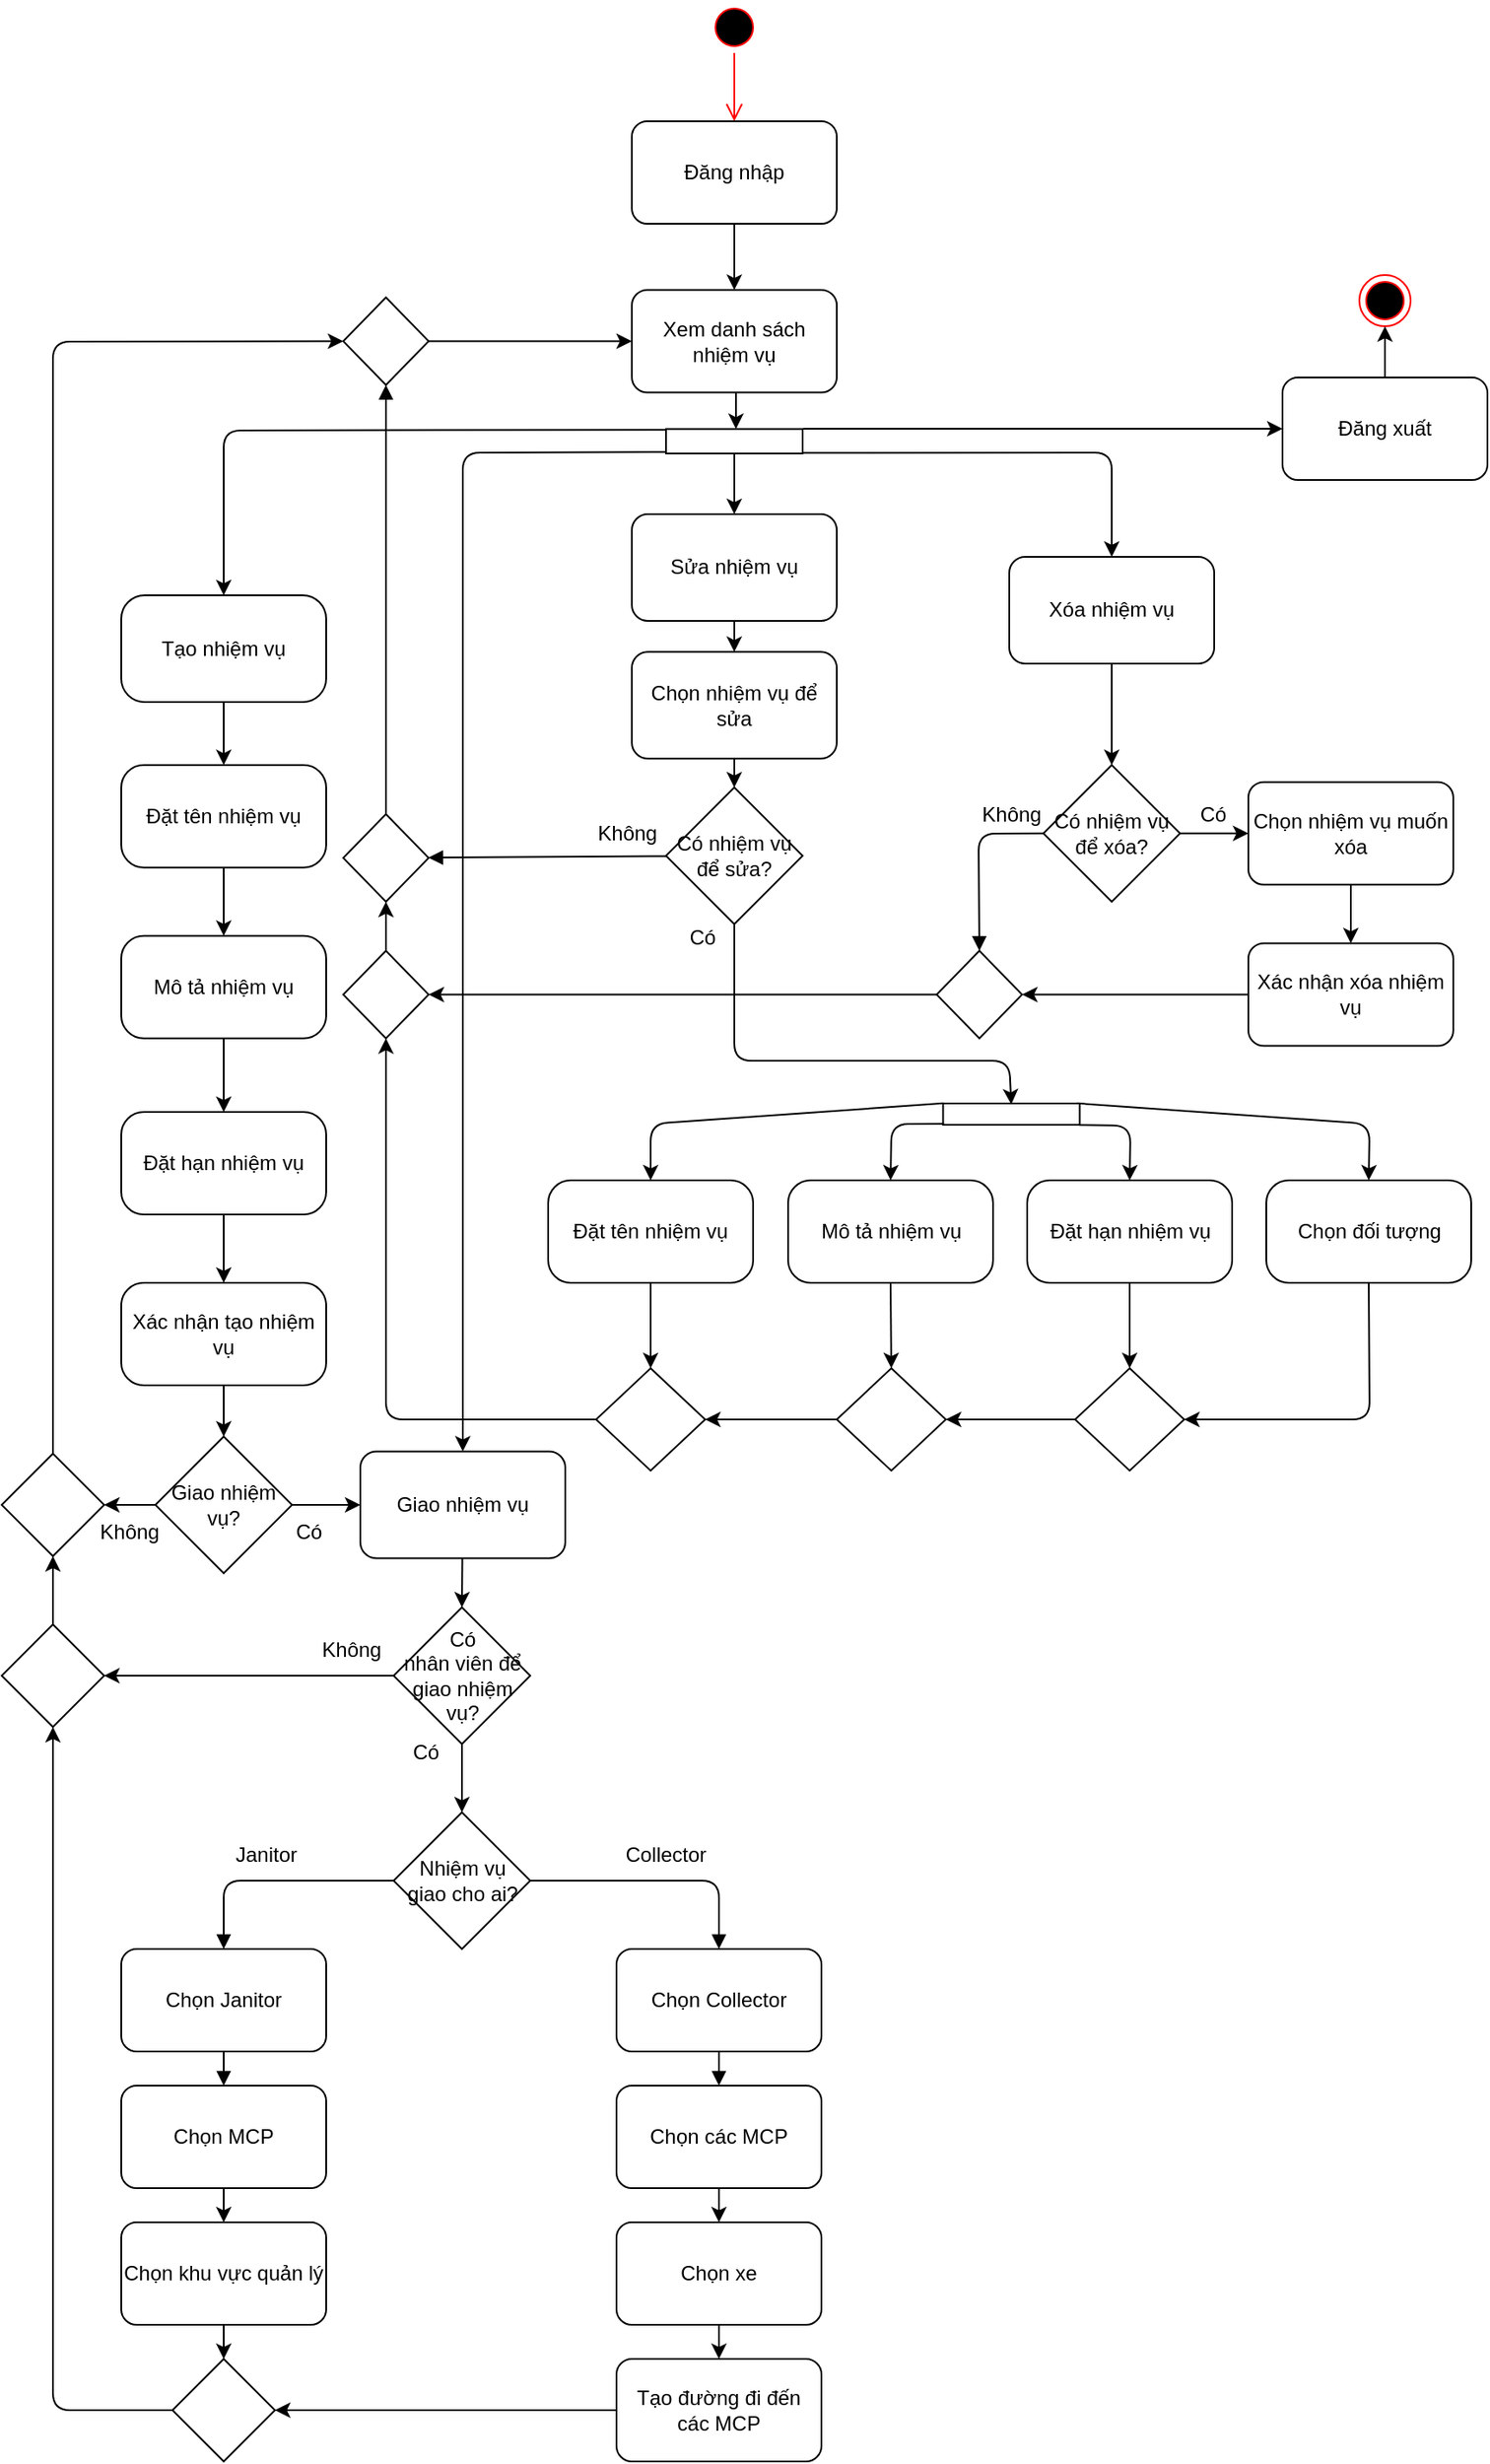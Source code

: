 <mxfile>
    <diagram id="f8bro3hq2V63n0aIHBkh" name="Task 2.1">
        <mxGraphModel dx="828" dy="355" grid="1" gridSize="10" guides="1" tooltips="1" connect="1" arrows="1" fold="1" page="1" pageScale="1" pageWidth="827" pageHeight="1169" math="0" shadow="0">
            <root>
                <mxCell id="0"/>
                <mxCell id="1" parent="0"/>
                <mxCell id="snAStb-6BBQoRBitgBAS-25" value="" style="ellipse;html=1;shape=endState;fillColor=#000000;strokeColor=#ff0000;" parent="1" vertex="1">
                    <mxGeometry x="795" y="160" width="30" height="30" as="geometry"/>
                </mxCell>
                <mxCell id="snAStb-6BBQoRBitgBAS-26" value="" style="ellipse;html=1;shape=startState;fillColor=#000000;strokeColor=#ff0000;" parent="1" vertex="1">
                    <mxGeometry x="413.99" width="30" height="30" as="geometry"/>
                </mxCell>
                <mxCell id="snAStb-6BBQoRBitgBAS-27" value="" style="edgeStyle=orthogonalEdgeStyle;html=1;verticalAlign=bottom;endArrow=open;endSize=8;strokeColor=#ff0000;entryX=0.5;entryY=0;entryDx=0;entryDy=0;" parent="1" source="snAStb-6BBQoRBitgBAS-26" target="snAStb-6BBQoRBitgBAS-29" edge="1">
                    <mxGeometry relative="1" as="geometry">
                        <mxPoint x="179" y="220" as="targetPoint"/>
                    </mxGeometry>
                </mxCell>
                <mxCell id="44" style="edgeStyle=none;html=1;exitX=0.5;exitY=1;exitDx=0;exitDy=0;entryX=0.5;entryY=0;entryDx=0;entryDy=0;" parent="1" source="snAStb-6BBQoRBitgBAS-29" target="snAStb-6BBQoRBitgBAS-66" edge="1">
                    <mxGeometry relative="1" as="geometry"/>
                </mxCell>
                <mxCell id="snAStb-6BBQoRBitgBAS-29" value="Đăng nhập" style="rounded=1;whiteSpace=wrap;html=1;" parent="1" vertex="1">
                    <mxGeometry x="368.99" y="70" width="120" height="60" as="geometry"/>
                </mxCell>
                <mxCell id="09_dQwDft95VqXlqSRKo-99" value="" style="edgeStyle=none;html=1;" parent="1" source="snAStb-6BBQoRBitgBAS-30" target="09_dQwDft95VqXlqSRKo-98" edge="1">
                    <mxGeometry relative="1" as="geometry"/>
                </mxCell>
                <mxCell id="snAStb-6BBQoRBitgBAS-30" value="Tạo nhiệm vụ" style="rounded=1;whiteSpace=wrap;html=1;arcSize=22;" parent="1" vertex="1">
                    <mxGeometry x="70" y="347.5" width="120" height="62.5" as="geometry"/>
                </mxCell>
                <mxCell id="09_dQwDft95VqXlqSRKo-144" value="" style="edgeStyle=none;html=1;" parent="1" source="snAStb-6BBQoRBitgBAS-31" target="09_dQwDft95VqXlqSRKo-143" edge="1">
                    <mxGeometry relative="1" as="geometry"/>
                </mxCell>
                <mxCell id="snAStb-6BBQoRBitgBAS-31" value="Sửa nhiệm vụ" style="rounded=1;whiteSpace=wrap;html=1;" parent="1" vertex="1">
                    <mxGeometry x="368.99" y="300" width="120" height="62.5" as="geometry"/>
                </mxCell>
                <mxCell id="snAStb-6BBQoRBitgBAS-62" value="" style="edgeStyle=none;html=1;entryX=0.5;entryY=0;entryDx=0;entryDy=0;" parent="1" source="snAStb-6BBQoRBitgBAS-32" target="snAStb-6BBQoRBitgBAS-69" edge="1">
                    <mxGeometry relative="1" as="geometry">
                        <mxPoint x="440" y="492.5" as="targetPoint"/>
                    </mxGeometry>
                </mxCell>
                <mxCell id="snAStb-6BBQoRBitgBAS-32" value="Xóa nhiệm vụ" style="rounded=1;whiteSpace=wrap;html=1;" parent="1" vertex="1">
                    <mxGeometry x="590" y="325" width="120" height="62.5" as="geometry"/>
                </mxCell>
                <mxCell id="41" style="edgeStyle=none;html=1;entryX=0.5;entryY=0;entryDx=0;entryDy=0;exitX=0.974;exitY=0.016;exitDx=0;exitDy=0;exitPerimeter=0;" parent="1" source="snAStb-6BBQoRBitgBAS-41" target="snAStb-6BBQoRBitgBAS-32" edge="1">
                    <mxGeometry relative="1" as="geometry">
                        <Array as="points">
                            <mxPoint x="650" y="264"/>
                            <mxPoint x="650" y="300"/>
                        </Array>
                    </mxGeometry>
                </mxCell>
                <mxCell id="43" style="edgeStyle=none;html=1;entryX=0.5;entryY=0;entryDx=0;entryDy=0;exitX=0.028;exitY=0.997;exitDx=0;exitDy=0;exitPerimeter=0;" parent="1" source="snAStb-6BBQoRBitgBAS-41" target="snAStb-6BBQoRBitgBAS-30" edge="1">
                    <mxGeometry relative="1" as="geometry">
                        <Array as="points">
                            <mxPoint x="130" y="251"/>
                        </Array>
                    </mxGeometry>
                </mxCell>
                <mxCell id="137" style="edgeStyle=none;rounded=1;html=1;entryX=0.5;entryY=0;entryDx=0;entryDy=0;endArrow=classic;endFill=1;" parent="1" source="snAStb-6BBQoRBitgBAS-41" target="snAStb-6BBQoRBitgBAS-31" edge="1">
                    <mxGeometry relative="1" as="geometry"/>
                </mxCell>
                <mxCell id="snAStb-6BBQoRBitgBAS-41" value="" style="html=1;points=[];perimeter=orthogonalPerimeter;rotation=90;" parent="1" vertex="1">
                    <mxGeometry x="421.84" y="217.33" width="14.31" height="80" as="geometry"/>
                </mxCell>
                <mxCell id="snAStb-6BBQoRBitgBAS-51" value="" style="edgeStyle=none;html=1;" parent="1" source="snAStb-6BBQoRBitgBAS-50" target="snAStb-6BBQoRBitgBAS-25" edge="1">
                    <mxGeometry relative="1" as="geometry"/>
                </mxCell>
                <mxCell id="snAStb-6BBQoRBitgBAS-50" value="Đăng xuất" style="rounded=1;whiteSpace=wrap;html=1;" parent="1" vertex="1">
                    <mxGeometry x="750" y="220" width="120" height="60" as="geometry"/>
                </mxCell>
                <mxCell id="114" style="edgeStyle=none;html=1;endArrow=block;endFill=1;" parent="1" source="snAStb-6BBQoRBitgBAS-65" target="112" edge="1">
                    <mxGeometry relative="1" as="geometry"/>
                </mxCell>
                <mxCell id="snAStb-6BBQoRBitgBAS-65" value="Có nhiệm vụ để sửa?" style="rhombus;whiteSpace=wrap;html=1;" parent="1" vertex="1">
                    <mxGeometry x="388.99" y="460" width="80" height="80" as="geometry"/>
                </mxCell>
                <mxCell id="snAStb-6BBQoRBitgBAS-67" value="" style="edgeStyle=none;html=1;exitX=0.508;exitY=1.005;exitDx=0;exitDy=0;exitPerimeter=0;" parent="1" source="snAStb-6BBQoRBitgBAS-66" target="snAStb-6BBQoRBitgBAS-41" edge="1">
                    <mxGeometry relative="1" as="geometry"/>
                </mxCell>
                <mxCell id="130" style="edgeStyle=none;html=1;endArrow=block;endFill=1;" parent="1" source="snAStb-6BBQoRBitgBAS-66" edge="1">
                    <mxGeometry relative="1" as="geometry"/>
                </mxCell>
                <mxCell id="snAStb-6BBQoRBitgBAS-66" value="Xem danh sách nhiệm vụ" style="rounded=1;whiteSpace=wrap;html=1;" parent="1" vertex="1">
                    <mxGeometry x="369" y="168.75" width="120" height="60" as="geometry"/>
                </mxCell>
                <mxCell id="kybJRvyT3tSt8OVpMKfZ-118" value="" style="edgeStyle=none;html=1;exitX=1;exitY=0.5;exitDx=0;exitDy=0;" parent="1" source="snAStb-6BBQoRBitgBAS-69" target="kybJRvyT3tSt8OVpMKfZ-117" edge="1">
                    <mxGeometry relative="1" as="geometry">
                        <mxPoint x="689.646" y="576.526" as="sourcePoint"/>
                    </mxGeometry>
                </mxCell>
                <mxCell id="118" style="edgeStyle=none;html=1;endArrow=block;endFill=1;exitX=0;exitY=0.5;exitDx=0;exitDy=0;entryX=0.5;entryY=0;entryDx=0;entryDy=0;" parent="1" source="snAStb-6BBQoRBitgBAS-69" target="117" edge="1">
                    <mxGeometry relative="1" as="geometry">
                        <mxPoint x="610.002" y="576.882" as="sourcePoint"/>
                        <Array as="points">
                            <mxPoint x="572" y="487"/>
                        </Array>
                    </mxGeometry>
                </mxCell>
                <mxCell id="snAStb-6BBQoRBitgBAS-69" value="Có nhiệm vụ để xóa?" style="rhombus;whiteSpace=wrap;html=1;" parent="1" vertex="1">
                    <mxGeometry x="610" y="446.88" width="80" height="80" as="geometry"/>
                </mxCell>
                <mxCell id="snAStb-6BBQoRBitgBAS-80" value="" style="endArrow=classic;html=1;entryX=0;entryY=0.5;entryDx=0;entryDy=0;startArrow=none;exitX=0.5;exitY=0;exitDx=0;exitDy=0;" parent="1" source="Qa9XHfbVyklv0S31ZLcw-146" target="snAStb-6BBQoRBitgBAS-87" edge="1">
                    <mxGeometry width="50" height="50" relative="1" as="geometry">
                        <mxPoint x="30" y="1680" as="sourcePoint"/>
                        <mxPoint x="120" y="199" as="targetPoint"/>
                        <Array as="points">
                            <mxPoint x="30" y="199"/>
                        </Array>
                    </mxGeometry>
                </mxCell>
                <mxCell id="snAStb-6BBQoRBitgBAS-82" value="Có" style="text;html=1;strokeColor=none;fillColor=none;align=center;verticalAlign=middle;whiteSpace=wrap;rounded=0;" parent="1" vertex="1">
                    <mxGeometry x="394.24" y="533.13" width="32.75" height="30" as="geometry"/>
                </mxCell>
                <mxCell id="snAStb-6BBQoRBitgBAS-85" value="Không" style="text;html=1;strokeColor=none;fillColor=none;align=center;verticalAlign=middle;whiteSpace=wrap;rounded=0;" parent="1" vertex="1">
                    <mxGeometry x="570.62" y="460.62" width="41.25" height="30" as="geometry"/>
                </mxCell>
                <mxCell id="snAStb-6BBQoRBitgBAS-86" value="Không" style="text;html=1;strokeColor=none;fillColor=none;align=center;verticalAlign=middle;whiteSpace=wrap;rounded=0;" parent="1" vertex="1">
                    <mxGeometry x="179.5" y="950" width="50" height="30" as="geometry"/>
                </mxCell>
                <mxCell id="snAStb-6BBQoRBitgBAS-87" value="" style="rhombus;whiteSpace=wrap;html=1;" parent="1" vertex="1">
                    <mxGeometry x="200" y="173.12" width="50" height="51.25" as="geometry"/>
                </mxCell>
                <mxCell id="snAStb-6BBQoRBitgBAS-88" value="" style="endArrow=classic;html=1;exitX=1;exitY=0.5;exitDx=0;exitDy=0;entryX=0;entryY=0.5;entryDx=0;entryDy=0;" parent="1" source="snAStb-6BBQoRBitgBAS-87" target="snAStb-6BBQoRBitgBAS-66" edge="1">
                    <mxGeometry width="50" height="50" relative="1" as="geometry">
                        <mxPoint x="170" y="180" as="sourcePoint"/>
                        <mxPoint x="220" y="130" as="targetPoint"/>
                    </mxGeometry>
                </mxCell>
                <mxCell id="86" value="Có" style="text;html=1;strokeColor=none;fillColor=none;align=center;verticalAlign=middle;whiteSpace=wrap;rounded=0;" parent="1" vertex="1">
                    <mxGeometry x="233.25" y="1010" width="30.5" height="30" as="geometry"/>
                </mxCell>
                <mxCell id="09_dQwDft95VqXlqSRKo-92" value="" style="edgeStyle=none;html=1;entryX=0.5;entryY=0;entryDx=0;entryDy=0;" parent="1" source="09_dQwDft95VqXlqSRKo-87" target="72" edge="1">
                    <mxGeometry relative="1" as="geometry">
                        <mxPoint x="270" y="962.5" as="targetPoint"/>
                    </mxGeometry>
                </mxCell>
                <mxCell id="09_dQwDft95VqXlqSRKo-145" value="" style="edgeStyle=none;html=1;entryX=0.5;entryY=0;entryDx=0;entryDy=0;" parent="1" source="09_dQwDft95VqXlqSRKo-143" target="snAStb-6BBQoRBitgBAS-65" edge="1">
                    <mxGeometry relative="1" as="geometry"/>
                </mxCell>
                <mxCell id="09_dQwDft95VqXlqSRKo-107" value="" style="edgeStyle=none;html=1;" parent="1" source="snAStb-6BBQoRBitgBAS-102" target="snAStb-6BBQoRBitgBAS-103" edge="1">
                    <mxGeometry relative="1" as="geometry"/>
                </mxCell>
                <mxCell id="snAStb-6BBQoRBitgBAS-102" value="Chọn MCP" style="rounded=1;whiteSpace=wrap;html=1;" parent="1" vertex="1">
                    <mxGeometry x="70" y="1220" width="120" height="60" as="geometry"/>
                </mxCell>
                <mxCell id="snAStb-6BBQoRBitgBAS-103" value="Chọn khu vực quản lý" style="whiteSpace=wrap;html=1;rounded=1;" parent="1" vertex="1">
                    <mxGeometry x="70" y="1300" width="120" height="60" as="geometry"/>
                </mxCell>
                <mxCell id="snAStb-6BBQoRBitgBAS-107" value="" style="edgeStyle=none;html=1;" parent="1" source="snAStb-6BBQoRBitgBAS-105" target="snAStb-6BBQoRBitgBAS-106" edge="1">
                    <mxGeometry relative="1" as="geometry"/>
                </mxCell>
                <mxCell id="snAStb-6BBQoRBitgBAS-105" value="Chọn các MCP" style="rounded=1;whiteSpace=wrap;html=1;" parent="1" vertex="1">
                    <mxGeometry x="360" y="1220" width="120" height="60" as="geometry"/>
                </mxCell>
                <mxCell id="snAStb-6BBQoRBitgBAS-110" value="" style="edgeStyle=none;html=1;" parent="1" source="snAStb-6BBQoRBitgBAS-106" target="snAStb-6BBQoRBitgBAS-109" edge="1">
                    <mxGeometry relative="1" as="geometry"/>
                </mxCell>
                <mxCell id="snAStb-6BBQoRBitgBAS-106" value="Chọn xe" style="whiteSpace=wrap;html=1;rounded=1;" parent="1" vertex="1">
                    <mxGeometry x="360" y="1300" width="120" height="60" as="geometry"/>
                </mxCell>
                <mxCell id="snAStb-6BBQoRBitgBAS-109" value="Tạo đường đi đến&lt;br&gt;các MCP" style="whiteSpace=wrap;html=1;rounded=1;" parent="1" vertex="1">
                    <mxGeometry x="360" y="1380" width="120" height="60" as="geometry"/>
                </mxCell>
                <mxCell id="kybJRvyT3tSt8OVpMKfZ-103" value="" style="edgeStyle=none;html=1;entryX=0.5;entryY=0;entryDx=0;entryDy=0;" parent="1" source="72" target="106" edge="1">
                    <mxGeometry relative="1" as="geometry">
                        <mxPoint x="270" y="1054" as="targetPoint"/>
                    </mxGeometry>
                </mxCell>
                <mxCell id="72" value="Có &lt;br&gt;nhân viên để giao nhiệm vụ?" style="rhombus;whiteSpace=wrap;html=1;" parent="1" vertex="1">
                    <mxGeometry x="229.5" y="940" width="80" height="80" as="geometry"/>
                </mxCell>
                <mxCell id="09_dQwDft95VqXlqSRKo-87" value="Giao nhiệm vụ" style="rounded=1;whiteSpace=wrap;html=1;" parent="1" vertex="1">
                    <mxGeometry x="210" y="848.75" width="120" height="62.5" as="geometry"/>
                </mxCell>
                <mxCell id="09_dQwDft95VqXlqSRKo-91" value="" style="endArrow=classic;html=1;entryX=0.5;entryY=0;entryDx=0;entryDy=0;exitX=0.939;exitY=1;exitDx=0;exitDy=0;exitPerimeter=0;" parent="1" source="snAStb-6BBQoRBitgBAS-41" target="09_dQwDft95VqXlqSRKo-87" edge="1">
                    <mxGeometry width="50" height="50" relative="1" as="geometry">
                        <mxPoint x="330" y="320" as="sourcePoint"/>
                        <mxPoint x="400" y="300" as="targetPoint"/>
                        <Array as="points">
                            <mxPoint x="270" y="264"/>
                        </Array>
                    </mxGeometry>
                </mxCell>
                <mxCell id="09_dQwDft95VqXlqSRKo-101" value="" style="edgeStyle=none;html=1;" parent="1" source="09_dQwDft95VqXlqSRKo-98" target="09_dQwDft95VqXlqSRKo-100" edge="1">
                    <mxGeometry relative="1" as="geometry"/>
                </mxCell>
                <mxCell id="09_dQwDft95VqXlqSRKo-98" value="Đặt tên nhiệm vụ" style="whiteSpace=wrap;html=1;rounded=1;arcSize=22;" parent="1" vertex="1">
                    <mxGeometry x="70" y="446.88" width="120" height="60" as="geometry"/>
                </mxCell>
                <mxCell id="09_dQwDft95VqXlqSRKo-103" value="" style="edgeStyle=none;html=1;" parent="1" source="09_dQwDft95VqXlqSRKo-100" target="09_dQwDft95VqXlqSRKo-102" edge="1">
                    <mxGeometry relative="1" as="geometry"/>
                </mxCell>
                <mxCell id="09_dQwDft95VqXlqSRKo-100" value="Mô tả nhiệm vụ" style="whiteSpace=wrap;html=1;rounded=1;arcSize=22;" parent="1" vertex="1">
                    <mxGeometry x="70" y="546.87" width="120" height="60" as="geometry"/>
                </mxCell>
                <mxCell id="09_dQwDft95VqXlqSRKo-115" value="" style="edgeStyle=none;html=1;" parent="1" source="09_dQwDft95VqXlqSRKo-102" target="09_dQwDft95VqXlqSRKo-114" edge="1">
                    <mxGeometry relative="1" as="geometry"/>
                </mxCell>
                <mxCell id="09_dQwDft95VqXlqSRKo-102" value="Đặt hạn nhiệm vụ" style="whiteSpace=wrap;html=1;rounded=1;arcSize=22;" parent="1" vertex="1">
                    <mxGeometry x="70" y="650" width="120" height="60" as="geometry"/>
                </mxCell>
                <mxCell id="09_dQwDft95VqXlqSRKo-110" value="Giao nhiệm vụ?" style="rhombus;whiteSpace=wrap;html=1;" parent="1" vertex="1">
                    <mxGeometry x="90" y="840" width="80" height="80" as="geometry"/>
                </mxCell>
                <mxCell id="09_dQwDft95VqXlqSRKo-113" value="" style="endArrow=classic;html=1;exitX=1;exitY=0.5;exitDx=0;exitDy=0;entryX=0;entryY=0.5;entryDx=0;entryDy=0;" parent="1" source="09_dQwDft95VqXlqSRKo-110" target="09_dQwDft95VqXlqSRKo-87" edge="1">
                    <mxGeometry width="50" height="50" relative="1" as="geometry">
                        <mxPoint x="70" y="980" as="sourcePoint"/>
                        <mxPoint x="120" y="930" as="targetPoint"/>
                    </mxGeometry>
                </mxCell>
                <mxCell id="09_dQwDft95VqXlqSRKo-116" value="" style="edgeStyle=none;html=1;" parent="1" source="09_dQwDft95VqXlqSRKo-114" target="09_dQwDft95VqXlqSRKo-110" edge="1">
                    <mxGeometry relative="1" as="geometry"/>
                </mxCell>
                <mxCell id="09_dQwDft95VqXlqSRKo-114" value="Xác nhận tạo nhiệm vụ" style="whiteSpace=wrap;html=1;rounded=1;arcSize=22;" parent="1" vertex="1">
                    <mxGeometry x="70" y="750" width="120" height="60" as="geometry"/>
                </mxCell>
                <mxCell id="09_dQwDft95VqXlqSRKo-117" value="Có" style="text;html=1;strokeColor=none;fillColor=none;align=center;verticalAlign=middle;whiteSpace=wrap;rounded=0;" parent="1" vertex="1">
                    <mxGeometry x="150" y="881.25" width="60" height="30" as="geometry"/>
                </mxCell>
                <mxCell id="09_dQwDft95VqXlqSRKo-118" value="Không" style="text;html=1;strokeColor=none;fillColor=none;align=center;verticalAlign=middle;whiteSpace=wrap;rounded=0;" parent="1" vertex="1">
                    <mxGeometry x="40" y="881.25" width="70" height="30" as="geometry"/>
                </mxCell>
                <mxCell id="09_dQwDft95VqXlqSRKo-130" value="Không" style="text;html=1;strokeColor=none;fillColor=none;align=center;verticalAlign=middle;whiteSpace=wrap;rounded=0;" parent="1" vertex="1">
                    <mxGeometry x="343.74" y="471.88" width="45.25" height="30" as="geometry"/>
                </mxCell>
                <mxCell id="09_dQwDft95VqXlqSRKo-131" value="" style="endArrow=classic;html=1;exitX=0.5;exitY=1;exitDx=0;exitDy=0;entryX=0.042;entryY=0.501;entryDx=0;entryDy=0;entryPerimeter=0;" parent="1" source="snAStb-6BBQoRBitgBAS-65" target="09_dQwDft95VqXlqSRKo-132" edge="1">
                    <mxGeometry width="50" height="50" relative="1" as="geometry">
                        <mxPoint x="500" y="780" as="sourcePoint"/>
                        <mxPoint x="470" y="700" as="targetPoint"/>
                        <Array as="points">
                            <mxPoint x="429" y="620"/>
                            <mxPoint x="590" y="620"/>
                        </Array>
                    </mxGeometry>
                </mxCell>
                <mxCell id="09_dQwDft95VqXlqSRKo-132" value="" style="html=1;points=[];perimeter=orthogonalPerimeter;rotation=90;" parent="1" vertex="1">
                    <mxGeometry x="585" y="611.25" width="12.5" height="80" as="geometry"/>
                </mxCell>
                <mxCell id="Qa9XHfbVyklv0S31ZLcw-154" style="edgeStyle=none;html=1;exitX=0.5;exitY=1;exitDx=0;exitDy=0;entryX=0.5;entryY=0;entryDx=0;entryDy=0;" parent="1" source="09_dQwDft95VqXlqSRKo-133" target="Qa9XHfbVyklv0S31ZLcw-149" edge="1">
                    <mxGeometry relative="1" as="geometry"/>
                </mxCell>
                <mxCell id="09_dQwDft95VqXlqSRKo-133" value="Đặt tên nhiệm vụ" style="whiteSpace=wrap;html=1;rounded=1;arcSize=22;" parent="1" vertex="1">
                    <mxGeometry x="320" y="690" width="120" height="60" as="geometry"/>
                </mxCell>
                <mxCell id="Qa9XHfbVyklv0S31ZLcw-157" style="edgeStyle=none;html=1;exitX=0.5;exitY=1;exitDx=0;exitDy=0;entryX=0.5;entryY=0;entryDx=0;entryDy=0;" parent="1" source="09_dQwDft95VqXlqSRKo-134" target="Qa9XHfbVyklv0S31ZLcw-155" edge="1">
                    <mxGeometry relative="1" as="geometry"/>
                </mxCell>
                <mxCell id="09_dQwDft95VqXlqSRKo-134" value="Mô tả nhiệm vụ" style="whiteSpace=wrap;html=1;rounded=1;arcSize=22;" parent="1" vertex="1">
                    <mxGeometry x="460.5" y="690" width="120" height="60" as="geometry"/>
                </mxCell>
                <mxCell id="Qa9XHfbVyklv0S31ZLcw-159" style="edgeStyle=none;html=1;exitX=0.5;exitY=1;exitDx=0;exitDy=0;entryX=0.5;entryY=0;entryDx=0;entryDy=0;" parent="1" source="09_dQwDft95VqXlqSRKo-135" target="Qa9XHfbVyklv0S31ZLcw-158" edge="1">
                    <mxGeometry relative="1" as="geometry"/>
                </mxCell>
                <mxCell id="09_dQwDft95VqXlqSRKo-135" value="Đặt hạn nhiệm vụ" style="whiteSpace=wrap;html=1;rounded=1;arcSize=22;" parent="1" vertex="1">
                    <mxGeometry x="600.5" y="690" width="120" height="60" as="geometry"/>
                </mxCell>
                <mxCell id="09_dQwDft95VqXlqSRKo-136" value="Chọn đối tượng" style="whiteSpace=wrap;html=1;rounded=1;arcSize=22;" parent="1" vertex="1">
                    <mxGeometry x="740.5" y="690" width="120" height="60" as="geometry"/>
                </mxCell>
                <mxCell id="09_dQwDft95VqXlqSRKo-137" value="" style="endArrow=classic;html=1;entryX=0.5;entryY=0;entryDx=0;entryDy=0;exitX=-0.009;exitY=0.997;exitDx=0;exitDy=0;exitPerimeter=0;" parent="1" source="09_dQwDft95VqXlqSRKo-132" target="09_dQwDft95VqXlqSRKo-133" edge="1">
                    <mxGeometry width="50" height="50" relative="1" as="geometry">
                        <mxPoint x="550" y="640" as="sourcePoint"/>
                        <mxPoint x="630" y="700" as="targetPoint"/>
                        <Array as="points">
                            <mxPoint x="380" y="657"/>
                        </Array>
                    </mxGeometry>
                </mxCell>
                <mxCell id="09_dQwDft95VqXlqSRKo-138" value="" style="endArrow=classic;html=1;entryX=0.5;entryY=0;entryDx=0;entryDy=0;exitX=0.954;exitY=0.994;exitDx=0;exitDy=0;exitPerimeter=0;" parent="1" source="09_dQwDft95VqXlqSRKo-132" target="09_dQwDft95VqXlqSRKo-134" edge="1">
                    <mxGeometry width="50" height="50" relative="1" as="geometry">
                        <mxPoint x="550" y="660" as="sourcePoint"/>
                        <mxPoint x="600" y="680" as="targetPoint"/>
                        <Array as="points">
                            <mxPoint x="521" y="657"/>
                        </Array>
                    </mxGeometry>
                </mxCell>
                <mxCell id="09_dQwDft95VqXlqSRKo-139" value="" style="endArrow=classic;html=1;exitX=1.008;exitY=0.002;exitDx=0;exitDy=0;exitPerimeter=0;entryX=0.5;entryY=0;entryDx=0;entryDy=0;" parent="1" source="09_dQwDft95VqXlqSRKo-132" target="09_dQwDft95VqXlqSRKo-135" edge="1">
                    <mxGeometry width="50" height="50" relative="1" as="geometry">
                        <mxPoint x="570" y="730" as="sourcePoint"/>
                        <mxPoint x="620" y="680" as="targetPoint"/>
                        <Array as="points">
                            <mxPoint x="661" y="658"/>
                        </Array>
                    </mxGeometry>
                </mxCell>
                <mxCell id="09_dQwDft95VqXlqSRKo-140" value="" style="endArrow=classic;html=1;entryX=0.5;entryY=0;entryDx=0;entryDy=0;exitX=-0.009;exitY=0.02;exitDx=0;exitDy=0;exitPerimeter=0;" parent="1" source="09_dQwDft95VqXlqSRKo-132" target="09_dQwDft95VqXlqSRKo-136" edge="1">
                    <mxGeometry width="50" height="50" relative="1" as="geometry">
                        <mxPoint x="510" y="670" as="sourcePoint"/>
                        <mxPoint x="670" y="680" as="targetPoint"/>
                        <Array as="points">
                            <mxPoint x="801" y="657"/>
                        </Array>
                    </mxGeometry>
                </mxCell>
                <mxCell id="09_dQwDft95VqXlqSRKo-143" value="Chọn nhiệm vụ để sửa" style="rounded=1;whiteSpace=wrap;html=1;" parent="1" vertex="1">
                    <mxGeometry x="368.99" y="380.63" width="120" height="62.5" as="geometry"/>
                </mxCell>
                <mxCell id="09_dQwDft95VqXlqSRKo-149" value="" style="endArrow=classic;html=1;exitX=0.5;exitY=1;exitDx=0;exitDy=0;entryX=0.5;entryY=0;entryDx=0;entryDy=0;" parent="1" source="snAStb-6BBQoRBitgBAS-103" target="Qa9XHfbVyklv0S31ZLcw-160" edge="1">
                    <mxGeometry width="50" height="50" relative="1" as="geometry">
                        <mxPoint x="659" y="1300" as="sourcePoint"/>
                        <mxPoint x="111.25" y="1390" as="targetPoint"/>
                    </mxGeometry>
                </mxCell>
                <mxCell id="102" style="edgeStyle=none;html=1;entryX=0.5;entryY=0;entryDx=0;entryDy=0;endArrow=block;endFill=1;exitX=0;exitY=0.5;exitDx=0;exitDy=0;" parent="1" source="106" target="kybJRvyT3tSt8OVpMKfZ-104" edge="1">
                    <mxGeometry relative="1" as="geometry">
                        <Array as="points">
                            <mxPoint x="130" y="1100"/>
                        </Array>
                        <mxPoint x="230" y="1060" as="sourcePoint"/>
                    </mxGeometry>
                </mxCell>
                <mxCell id="103" style="edgeStyle=none;html=1;entryX=0.5;entryY=0;entryDx=0;entryDy=0;endArrow=block;endFill=1;exitX=1;exitY=0.5;exitDx=0;exitDy=0;" parent="1" source="106" target="kybJRvyT3tSt8OVpMKfZ-105" edge="1">
                    <mxGeometry relative="1" as="geometry">
                        <Array as="points">
                            <mxPoint x="420" y="1100"/>
                        </Array>
                        <mxPoint x="310" y="1060" as="sourcePoint"/>
                    </mxGeometry>
                </mxCell>
                <mxCell id="101" style="edgeStyle=none;html=1;entryX=0.5;entryY=0;entryDx=0;entryDy=0;endArrow=block;endFill=1;" parent="1" source="kybJRvyT3tSt8OVpMKfZ-104" target="snAStb-6BBQoRBitgBAS-102" edge="1">
                    <mxGeometry relative="1" as="geometry"/>
                </mxCell>
                <mxCell id="kybJRvyT3tSt8OVpMKfZ-104" value="Chọn Janitor" style="rounded=1;whiteSpace=wrap;html=1;" parent="1" vertex="1">
                    <mxGeometry x="70" y="1140" width="120" height="60" as="geometry"/>
                </mxCell>
                <mxCell id="104" style="edgeStyle=none;html=1;exitX=0.5;exitY=1;exitDx=0;exitDy=0;endArrow=block;endFill=1;" parent="1" source="kybJRvyT3tSt8OVpMKfZ-105" target="snAStb-6BBQoRBitgBAS-105" edge="1">
                    <mxGeometry relative="1" as="geometry"/>
                </mxCell>
                <mxCell id="kybJRvyT3tSt8OVpMKfZ-105" value="Chọn Collector" style="rounded=1;whiteSpace=wrap;html=1;" parent="1" vertex="1">
                    <mxGeometry x="360" y="1140" width="120" height="60" as="geometry"/>
                </mxCell>
                <mxCell id="106" value="Nhiệm vụ&lt;br&gt;giao cho ai?" style="rhombus;whiteSpace=wrap;html=1;" parent="1" vertex="1">
                    <mxGeometry x="229.5" y="1060" width="80" height="80" as="geometry"/>
                </mxCell>
                <mxCell id="107" value="Janitor" style="text;html=1;strokeColor=none;fillColor=none;align=center;verticalAlign=middle;whiteSpace=wrap;rounded=0;" parent="1" vertex="1">
                    <mxGeometry x="129.5" y="1070" width="50" height="30" as="geometry"/>
                </mxCell>
                <mxCell id="108" value="Collector" style="text;html=1;strokeColor=none;fillColor=none;align=center;verticalAlign=middle;whiteSpace=wrap;rounded=0;" parent="1" vertex="1">
                    <mxGeometry x="363.99" y="1070" width="50" height="30" as="geometry"/>
                </mxCell>
                <mxCell id="113" style="edgeStyle=none;html=1;endArrow=block;endFill=1;" parent="1" source="112" target="snAStb-6BBQoRBitgBAS-87" edge="1">
                    <mxGeometry relative="1" as="geometry"/>
                </mxCell>
                <mxCell id="112" value="" style="rhombus;whiteSpace=wrap;html=1;" parent="1" vertex="1">
                    <mxGeometry x="200" y="475.63" width="50" height="51.25" as="geometry"/>
                </mxCell>
                <mxCell id="kybJRvyT3tSt8OVpMKfZ-112" value="" style="endArrow=classic;html=1;entryX=0;entryY=0.5;entryDx=0;entryDy=0;exitX=-0.015;exitY=-0.004;exitDx=0;exitDy=0;exitPerimeter=0;" parent="1" source="snAStb-6BBQoRBitgBAS-41" target="snAStb-6BBQoRBitgBAS-50" edge="1">
                    <mxGeometry width="50" height="50" relative="1" as="geometry">
                        <mxPoint x="470" y="254" as="sourcePoint"/>
                        <mxPoint x="640" y="160" as="targetPoint"/>
                    </mxGeometry>
                </mxCell>
                <mxCell id="kybJRvyT3tSt8OVpMKfZ-123" value="" style="edgeStyle=none;html=1;" parent="1" source="kybJRvyT3tSt8OVpMKfZ-117" target="kybJRvyT3tSt8OVpMKfZ-122" edge="1">
                    <mxGeometry relative="1" as="geometry"/>
                </mxCell>
                <mxCell id="kybJRvyT3tSt8OVpMKfZ-117" value="Chọn nhiệm vụ muốn xóa" style="rounded=1;whiteSpace=wrap;html=1;" parent="1" vertex="1">
                    <mxGeometry x="730" y="456.88" width="120" height="60" as="geometry"/>
                </mxCell>
                <mxCell id="kybJRvyT3tSt8OVpMKfZ-119" value="Có" style="text;html=1;strokeColor=none;fillColor=none;align=center;verticalAlign=middle;whiteSpace=wrap;rounded=0;" parent="1" vertex="1">
                    <mxGeometry x="688.75" y="460.62" width="41.25" height="30" as="geometry"/>
                </mxCell>
                <mxCell id="117" value="" style="rhombus;whiteSpace=wrap;html=1;" parent="1" vertex="1">
                    <mxGeometry x="547.5" y="555.62" width="50" height="51.25" as="geometry"/>
                </mxCell>
                <mxCell id="122" style="edgeStyle=none;rounded=1;html=1;entryX=1;entryY=0.5;entryDx=0;entryDy=0;endArrow=classic;endFill=1;" parent="1" source="kybJRvyT3tSt8OVpMKfZ-122" target="117" edge="1">
                    <mxGeometry relative="1" as="geometry"/>
                </mxCell>
                <mxCell id="kybJRvyT3tSt8OVpMKfZ-122" value="Xác nhận xóa nhiệm vụ" style="whiteSpace=wrap;html=1;rounded=1;" parent="1" vertex="1">
                    <mxGeometry x="730" y="551.25" width="120" height="60" as="geometry"/>
                </mxCell>
                <mxCell id="131" style="edgeStyle=none;html=1;entryX=0;entryY=0.5;entryDx=0;entryDy=0;endArrow=block;endFill=1;" parent="1" target="snAStb-6BBQoRBitgBAS-25" edge="1">
                    <mxGeometry relative="1" as="geometry"/>
                </mxCell>
                <mxCell id="Qa9XHfbVyklv0S31ZLcw-137" value="" style="rhombus;whiteSpace=wrap;html=1;" parent="1" vertex="1">
                    <mxGeometry x="200" y="555.62" width="50" height="51.25" as="geometry"/>
                </mxCell>
                <mxCell id="Qa9XHfbVyklv0S31ZLcw-141" value="" style="rhombus;whiteSpace=wrap;html=1;" parent="1" vertex="1">
                    <mxGeometry y="950" width="60" height="60" as="geometry"/>
                </mxCell>
                <mxCell id="Qa9XHfbVyklv0S31ZLcw-146" value="" style="rhombus;whiteSpace=wrap;html=1;" parent="1" vertex="1">
                    <mxGeometry y="850" width="60" height="60" as="geometry"/>
                </mxCell>
                <mxCell id="Qa9XHfbVyklv0S31ZLcw-149" value="" style="rhombus;whiteSpace=wrap;html=1;" parent="1" vertex="1">
                    <mxGeometry x="348.07" y="800" width="63.85" height="60" as="geometry"/>
                </mxCell>
                <mxCell id="Qa9XHfbVyklv0S31ZLcw-155" value="" style="rhombus;whiteSpace=wrap;html=1;" parent="1" vertex="1">
                    <mxGeometry x="489" y="800" width="63.85" height="60" as="geometry"/>
                </mxCell>
                <mxCell id="Qa9XHfbVyklv0S31ZLcw-158" value="" style="rhombus;whiteSpace=wrap;html=1;" parent="1" vertex="1">
                    <mxGeometry x="628.58" y="800" width="63.85" height="60" as="geometry"/>
                </mxCell>
                <mxCell id="Qa9XHfbVyklv0S31ZLcw-160" value="" style="rhombus;whiteSpace=wrap;html=1;" parent="1" vertex="1">
                    <mxGeometry x="100" y="1380" width="60" height="60" as="geometry"/>
                </mxCell>
                <mxCell id="OIhVFFOoTXd9-7SeYz4r-137" value="" style="endArrow=classic;html=1;strokeColor=default;entryX=1;entryY=0.5;entryDx=0;entryDy=0;exitX=0;exitY=0.5;exitDx=0;exitDy=0;" parent="1" source="snAStb-6BBQoRBitgBAS-109" target="Qa9XHfbVyklv0S31ZLcw-160" edge="1">
                    <mxGeometry width="50" height="50" relative="1" as="geometry">
                        <mxPoint x="280" y="1450" as="sourcePoint"/>
                        <mxPoint x="330" y="1400" as="targetPoint"/>
                        <Array as="points"/>
                    </mxGeometry>
                </mxCell>
                <mxCell id="OIhVFFOoTXd9-7SeYz4r-138" value="" style="endArrow=classic;html=1;strokeColor=default;exitX=1;exitY=1;exitDx=0;exitDy=0;entryX=1;entryY=0.5;entryDx=0;entryDy=0;" parent="1" source="snAStb-6BBQoRBitgBAS-86" target="Qa9XHfbVyklv0S31ZLcw-141" edge="1">
                    <mxGeometry width="50" height="50" relative="1" as="geometry">
                        <mxPoint x="120" y="1010" as="sourcePoint"/>
                        <mxPoint x="170" y="960" as="targetPoint"/>
                    </mxGeometry>
                </mxCell>
                <mxCell id="OIhVFFOoTXd9-7SeYz4r-140" value="" style="endArrow=classic;html=1;strokeColor=default;exitX=0;exitY=0.5;exitDx=0;exitDy=0;entryX=1;entryY=0.5;entryDx=0;entryDy=0;" parent="1" source="09_dQwDft95VqXlqSRKo-110" target="Qa9XHfbVyklv0S31ZLcw-146" edge="1">
                    <mxGeometry width="50" height="50" relative="1" as="geometry">
                        <mxPoint x="75" y="860" as="sourcePoint"/>
                        <mxPoint x="110" y="820" as="targetPoint"/>
                    </mxGeometry>
                </mxCell>
                <mxCell id="OIhVFFOoTXd9-7SeYz4r-142" value="" style="endArrow=classic;html=1;strokeColor=default;exitX=0.5;exitY=1;exitDx=0;exitDy=0;entryX=1;entryY=0.5;entryDx=0;entryDy=0;" parent="1" source="09_dQwDft95VqXlqSRKo-136" target="Qa9XHfbVyklv0S31ZLcw-158" edge="1">
                    <mxGeometry width="50" height="50" relative="1" as="geometry">
                        <mxPoint x="740" y="880" as="sourcePoint"/>
                        <mxPoint x="790" y="830" as="targetPoint"/>
                        <Array as="points">
                            <mxPoint x="801" y="830"/>
                        </Array>
                    </mxGeometry>
                </mxCell>
                <mxCell id="OIhVFFOoTXd9-7SeYz4r-143" value="" style="endArrow=classic;html=1;strokeColor=default;exitX=0;exitY=0.5;exitDx=0;exitDy=0;entryX=1;entryY=0.5;entryDx=0;entryDy=0;" parent="1" source="Qa9XHfbVyklv0S31ZLcw-158" target="Qa9XHfbVyklv0S31ZLcw-155" edge="1">
                    <mxGeometry width="50" height="50" relative="1" as="geometry">
                        <mxPoint x="590" y="910" as="sourcePoint"/>
                        <mxPoint x="640" y="860" as="targetPoint"/>
                    </mxGeometry>
                </mxCell>
                <mxCell id="OIhVFFOoTXd9-7SeYz4r-144" value="" style="endArrow=classic;html=1;strokeColor=default;exitX=0;exitY=0.5;exitDx=0;exitDy=0;entryX=1;entryY=0.5;entryDx=0;entryDy=0;" parent="1" source="Qa9XHfbVyklv0S31ZLcw-155" target="Qa9XHfbVyklv0S31ZLcw-149" edge="1">
                    <mxGeometry width="50" height="50" relative="1" as="geometry">
                        <mxPoint x="420" y="910" as="sourcePoint"/>
                        <mxPoint x="470" y="860" as="targetPoint"/>
                    </mxGeometry>
                </mxCell>
                <mxCell id="OIhVFFOoTXd9-7SeYz4r-145" value="" style="endArrow=classic;html=1;strokeColor=default;entryX=0.5;entryY=1;entryDx=0;entryDy=0;exitX=0;exitY=0.5;exitDx=0;exitDy=0;" parent="1" source="Qa9XHfbVyklv0S31ZLcw-149" target="Qa9XHfbVyklv0S31ZLcw-137" edge="1">
                    <mxGeometry width="50" height="50" relative="1" as="geometry">
                        <mxPoint x="200" y="780" as="sourcePoint"/>
                        <mxPoint x="250" y="730" as="targetPoint"/>
                        <Array as="points">
                            <mxPoint x="225" y="830"/>
                        </Array>
                    </mxGeometry>
                </mxCell>
                <mxCell id="OIhVFFOoTXd9-7SeYz4r-146" value="" style="endArrow=classic;html=1;strokeColor=default;exitX=0.5;exitY=0;exitDx=0;exitDy=0;entryX=0.5;entryY=1;entryDx=0;entryDy=0;" parent="1" source="Qa9XHfbVyklv0S31ZLcw-141" target="Qa9XHfbVyklv0S31ZLcw-146" edge="1">
                    <mxGeometry width="50" height="50" relative="1" as="geometry">
                        <mxPoint x="70" y="980" as="sourcePoint"/>
                        <mxPoint x="120" y="930" as="targetPoint"/>
                    </mxGeometry>
                </mxCell>
                <mxCell id="OIhVFFOoTXd9-7SeYz4r-147" value="" style="endArrow=classic;html=1;strokeColor=default;entryX=0.5;entryY=1;entryDx=0;entryDy=0;exitX=0;exitY=0.5;exitDx=0;exitDy=0;" parent="1" source="Qa9XHfbVyklv0S31ZLcw-160" target="Qa9XHfbVyklv0S31ZLcw-141" edge="1">
                    <mxGeometry width="50" height="50" relative="1" as="geometry">
                        <mxPoint x="40" y="1080" as="sourcePoint"/>
                        <mxPoint x="90" y="1030" as="targetPoint"/>
                        <Array as="points">
                            <mxPoint x="30" y="1410"/>
                        </Array>
                    </mxGeometry>
                </mxCell>
                <mxCell id="OIhVFFOoTXd9-7SeYz4r-148" value="" style="endArrow=classic;html=1;strokeColor=default;exitX=0;exitY=0.5;exitDx=0;exitDy=0;entryX=1;entryY=0.5;entryDx=0;entryDy=0;" parent="1" source="117" target="Qa9XHfbVyklv0S31ZLcw-137" edge="1">
                    <mxGeometry width="50" height="50" relative="1" as="geometry">
                        <mxPoint x="290" y="620" as="sourcePoint"/>
                        <mxPoint x="340" y="570" as="targetPoint"/>
                    </mxGeometry>
                </mxCell>
                <mxCell id="OIhVFFOoTXd9-7SeYz4r-149" value="" style="endArrow=classic;html=1;strokeColor=default;entryX=0.5;entryY=1;entryDx=0;entryDy=0;exitX=0.5;exitY=0;exitDx=0;exitDy=0;" parent="1" source="Qa9XHfbVyklv0S31ZLcw-137" target="112" edge="1">
                    <mxGeometry width="50" height="50" relative="1" as="geometry">
                        <mxPoint x="320" y="670" as="sourcePoint"/>
                        <mxPoint x="370" y="620" as="targetPoint"/>
                    </mxGeometry>
                </mxCell>
            </root>
        </mxGraphModel>
    </diagram>
    <diagram id="VcHnzByAjOA17f3QwNnb" name="Task 2.2">
        <mxGraphModel dx="1655" dy="355" grid="1" gridSize="10" guides="1" tooltips="1" connect="1" arrows="1" fold="1" page="1" pageScale="1" pageWidth="827" pageHeight="1169" math="0" shadow="0">
            <root>
                <mxCell id="WIa-JmH-mWgJoxxkNxEZ-0"/>
                <mxCell id="WIa-JmH-mWgJoxxkNxEZ-1" parent="WIa-JmH-mWgJoxxkNxEZ-0"/>
                <mxCell id="E0JpuPU5KlRatohy3d2s-4" value="Tạo đường đi mới" style="shape=umlFrame;whiteSpace=wrap;html=1;width=110;height=20;fillColor=#a20025;fontColor=#ffffff;strokeColor=#6F0000;" parent="WIa-JmH-mWgJoxxkNxEZ-1" vertex="1">
                    <mxGeometry x="-130" y="140" width="1130" height="320" as="geometry"/>
                </mxCell>
                <mxCell id="slDO0G39jxFiSWLMCLIN-1" value="Alt" style="shape=umlFrame;whiteSpace=wrap;html=1;fillColor=#a0522d;fontColor=#ffffff;strokeColor=#6D1F00;container=1;width=60;height=15;" parent="WIa-JmH-mWgJoxxkNxEZ-1" vertex="1">
                    <mxGeometry x="380" y="264" width="590" height="150" as="geometry">
                        <mxRectangle x="380" y="260" width="50" height="20" as="alternateBounds"/>
                    </mxGeometry>
                </mxCell>
                <mxCell id="_234jFg4UGHApRm76I18-0" value="" style="line;strokeWidth=1;fillColor=none;align=left;verticalAlign=middle;spacingTop=-1;spacingLeft=3;spacingRight=3;rotatable=0;labelPosition=right;points=[];portConstraint=eastwest;dashed=1;strokeColor=none;" parent="slDO0G39jxFiSWLMCLIN-1" vertex="1">
                    <mxGeometry y="9.375" width="590" height="140.625" as="geometry"/>
                </mxCell>
                <mxCell id="_234jFg4UGHApRm76I18-2" value="Chọn MCP lần đầu" style="text;html=1;strokeColor=#B20000;fillColor=#e51400;align=center;verticalAlign=middle;whiteSpace=wrap;rounded=0;dashed=1;fontSize=10;fontStyle=1;fontColor=#ffffff;" parent="slDO0G39jxFiSWLMCLIN-1" vertex="1">
                    <mxGeometry x="24.284" y="30.004" width="96.545" height="23.684" as="geometry"/>
                </mxCell>
                <mxCell id="_234jFg4UGHApRm76I18-8" value="Chọn MCP lần tiếp theo" style="text;html=1;strokeColor=#B20000;fillColor=#e51400;align=center;verticalAlign=middle;whiteSpace=wrap;rounded=0;dashed=1;fontSize=10;fontStyle=1;fontColor=#ffffff;" parent="slDO0G39jxFiSWLMCLIN-1" vertex="1">
                    <mxGeometry x="24.28" y="110" width="116.0" height="23.68" as="geometry"/>
                </mxCell>
                <mxCell id="_234jFg4UGHApRm76I18-9" value="" style="line;strokeWidth=1;rotatable=0;dashed=1;labelPosition=right;align=left;verticalAlign=middle;spacingTop=0;spacingLeft=6;points=[];portConstraint=eastwest;" parent="slDO0G39jxFiSWLMCLIN-1" vertex="1">
                    <mxGeometry y="74.69" width="590" height="10" as="geometry"/>
                </mxCell>
                <mxCell id="E0JpuPU5KlRatohy3d2s-0" value="Vòng lặp" style="shape=umlFrame;whiteSpace=wrap;html=1;fillColor=#1ba1e2;fontColor=#ffffff;strokeColor=#006EAF;" parent="WIa-JmH-mWgJoxxkNxEZ-1" vertex="1">
                    <mxGeometry x="-40" y="260" width="1030" height="160" as="geometry"/>
                </mxCell>
                <mxCell id="E0JpuPU5KlRatohy3d2s-22" value="Vòng lặp" style="shape=umlFrame;whiteSpace=wrap;html=1;fillColor=#1ba1e2;fontColor=#ffffff;strokeColor=#006EAF;" parent="WIa-JmH-mWgJoxxkNxEZ-1" vertex="1">
                    <mxGeometry x="-54" y="560" width="1110" height="490" as="geometry"/>
                </mxCell>
                <mxCell id="V3Ao8VF7K6EM4xBRju5O-11" value="Database collector" style="shape=umlLifeline;perimeter=lifelinePerimeter;whiteSpace=wrap;html=1;container=1;collapsible=0;recursiveResize=0;outlineConnect=0;" parent="WIa-JmH-mWgJoxxkNxEZ-1" vertex="1">
                    <mxGeometry x="826" y="90" width="100" height="900" as="geometry"/>
                </mxCell>
                <mxCell id="V3Ao8VF7K6EM4xBRju5O-12" value="" style="html=1;points=[];perimeter=orthogonalPerimeter;" parent="V3Ao8VF7K6EM4xBRju5O-11" vertex="1">
                    <mxGeometry x="45" y="620" width="10" height="80" as="geometry"/>
                </mxCell>
                <mxCell id="E0JpuPU5KlRatohy3d2s-20" value="Gán đường đi cho collector" style="shape=umlFrame;whiteSpace=wrap;html=1;width=160;height=20;fillColor=#fa6800;fontColor=#000000;strokeColor=#C73500;" parent="WIa-JmH-mWgJoxxkNxEZ-1" vertex="1">
                    <mxGeometry x="-130" y="490" width="1236" height="580" as="geometry"/>
                </mxCell>
                <mxCell id="tBeKeCbRWiltRU8TRPZI-0" value="Database&lt;br&gt;phương tiện" style="shape=umlLifeline;perimeter=lifelinePerimeter;whiteSpace=wrap;html=1;container=1;collapsible=0;recursiveResize=0;outlineConnect=0;" parent="WIa-JmH-mWgJoxxkNxEZ-1" vertex="1">
                    <mxGeometry x="966" y="90" width="100" height="930" as="geometry"/>
                </mxCell>
                <mxCell id="Y6HJO67vkbFM7a91yyhi-15" value="" style="html=1;points=[];perimeter=orthogonalPerimeter;" parent="tBeKeCbRWiltRU8TRPZI-0" vertex="1">
                    <mxGeometry x="45" y="840" width="10" height="90" as="geometry"/>
                </mxCell>
                <mxCell id="6uK_cuPO151VlvEUjqIm-5" value="" style="endArrow=none;dashed=1;html=1;entryX=0.5;entryY=0.5;entryDx=0;entryDy=0;entryPerimeter=0;exitX=0.5;exitY=1;exitDx=0;exitDy=0;" parent="WIa-JmH-mWgJoxxkNxEZ-1" source="6uK_cuPO151VlvEUjqIm-0" target="M9AMOyS9GaDnPIViJXgP-0" edge="1">
                    <mxGeometry width="50" height="50" relative="1" as="geometry">
                        <mxPoint x="31" y="550" as="sourcePoint"/>
                        <mxPoint x="126" y="360" as="targetPoint"/>
                    </mxGeometry>
                </mxCell>
                <mxCell id="6uK_cuPO151VlvEUjqIm-0" value="" style="rounded=0;whiteSpace=wrap;html=1;" parent="WIa-JmH-mWgJoxxkNxEZ-1" vertex="1">
                    <mxGeometry x="26" y="170" width="10" height="950" as="geometry"/>
                </mxCell>
                <mxCell id="6uK_cuPO151VlvEUjqIm-2" value="Giao diện chính" style="shape=umlLifeline;perimeter=lifelinePerimeter;whiteSpace=wrap;html=1;container=1;collapsible=0;recursiveResize=0;outlineConnect=0;" parent="WIa-JmH-mWgJoxxkNxEZ-1" vertex="1">
                    <mxGeometry x="166" y="90" width="100" height="1030" as="geometry"/>
                </mxCell>
                <mxCell id="M9AMOyS9GaDnPIViJXgP-16" value="" style="html=1;points=[];perimeter=orthogonalPerimeter;" parent="6uK_cuPO151VlvEUjqIm-2" vertex="1">
                    <mxGeometry x="45" y="190" width="10" height="110" as="geometry"/>
                </mxCell>
                <mxCell id="M9AMOyS9GaDnPIViJXgP-2" value="" style="html=1;points=[];perimeter=orthogonalPerimeter;" parent="6uK_cuPO151VlvEUjqIm-2" vertex="1">
                    <mxGeometry x="45" y="80" width="10" height="80" as="geometry"/>
                </mxCell>
                <mxCell id="E0JpuPU5KlRatohy3d2s-5" value="Đăng nhập rồi&lt;br&gt;Nhấn nút &quot;Chọn đường đi&quot;" style="html=1;verticalAlign=bottom;startArrow=none;endArrow=block;startSize=8;exitX=1;exitY=0;exitDx=0;exitDy=0;startFill=0;" parent="6uK_cuPO151VlvEUjqIm-2" edge="1">
                    <mxGeometry relative="1" as="geometry">
                        <mxPoint x="-130" y="440.0" as="sourcePoint"/>
                        <mxPoint x="45" y="440.0" as="targetPoint"/>
                    </mxGeometry>
                </mxCell>
                <mxCell id="E0JpuPU5KlRatohy3d2s-10" value="Chọn đường đi" style="html=1;verticalAlign=bottom;startArrow=none;endArrow=open;startSize=8;exitX=1;exitY=0;exitDx=0;exitDy=0;startFill=0;endFill=0;dashed=1;" parent="6uK_cuPO151VlvEUjqIm-2" edge="1">
                    <mxGeometry relative="1" as="geometry">
                        <mxPoint x="-130" y="560.0" as="sourcePoint"/>
                        <mxPoint x="45" y="560.0" as="targetPoint"/>
                    </mxGeometry>
                </mxCell>
                <mxCell id="E0JpuPU5KlRatohy3d2s-9" value="" style="html=1;points=[];perimeter=orthogonalPerimeter;" parent="6uK_cuPO151VlvEUjqIm-2" vertex="1">
                    <mxGeometry x="45" y="410" width="10" height="620" as="geometry"/>
                </mxCell>
                <mxCell id="Y6HJO67vkbFM7a91yyhi-11" value="Yêu cầu xác nhận&lt;br&gt;đường đi, collector &amp;amp; phương tiện" style="html=1;verticalAlign=bottom;endArrow=classicThin;endSize=8;endFill=1;" parent="6uK_cuPO151VlvEUjqIm-2" edge="1">
                    <mxGeometry relative="1" as="geometry">
                        <mxPoint x="45" y="790" as="sourcePoint"/>
                        <mxPoint x="-129" y="790.0" as="targetPoint"/>
                    </mxGeometry>
                </mxCell>
                <mxCell id="Y6HJO67vkbFM7a91yyhi-7" value="Cập nhật danh sách đường đi&lt;br&gt;(thêm thông tin về collector &amp;amp; phương tiện)" style="html=1;verticalAlign=bottom;endArrow=block;entryX=-0.182;entryY=0.497;entryDx=0;entryDy=0;entryPerimeter=0;" parent="6uK_cuPO151VlvEUjqIm-2" target="Y6HJO67vkbFM7a91yyhi-5" edge="1">
                    <mxGeometry width="80" relative="1" as="geometry">
                        <mxPoint x="55" y="830" as="sourcePoint"/>
                        <mxPoint x="375" y="830" as="targetPoint"/>
                        <Array as="points"/>
                    </mxGeometry>
                </mxCell>
                <mxCell id="Y6HJO67vkbFM7a91yyhi-17" value="Đăng xuất" style="html=1;verticalAlign=bottom;endArrow=block;" parent="6uK_cuPO151VlvEUjqIm-2" edge="1">
                    <mxGeometry width="80" relative="1" as="geometry">
                        <mxPoint x="-130" y="1020" as="sourcePoint"/>
                        <mxPoint x="45" y="1020" as="targetPoint"/>
                        <Array as="points"/>
                    </mxGeometry>
                </mxCell>
                <mxCell id="voLDYgQKuDaoTkHQbxBL-1" value="Yêu cầu chọn collector" style="html=1;verticalAlign=bottom;endArrow=block;exitX=-0.067;exitY=0.159;exitDx=0;exitDy=0;exitPerimeter=0;" parent="6uK_cuPO151VlvEUjqIm-2" edge="1">
                    <mxGeometry x="0.042" width="80" relative="1" as="geometry">
                        <mxPoint x="45.0" y="690.0" as="sourcePoint"/>
                        <mxPoint x="-128.33" y="690.42" as="targetPoint"/>
                        <mxPoint as="offset"/>
                    </mxGeometry>
                </mxCell>
                <mxCell id="V3Ao8VF7K6EM4xBRju5O-4" value="Database MCP" style="shape=umlLifeline;perimeter=lifelinePerimeter;whiteSpace=wrap;html=1;container=1;collapsible=0;recursiveResize=0;outlineConnect=0;" parent="WIa-JmH-mWgJoxxkNxEZ-1" vertex="1">
                    <mxGeometry x="346" y="90" width="100" height="320" as="geometry"/>
                </mxCell>
                <mxCell id="V3Ao8VF7K6EM4xBRju5O-7" value="" style="html=1;points=[];perimeter=orthogonalPerimeter;" parent="V3Ao8VF7K6EM4xBRju5O-4" vertex="1">
                    <mxGeometry x="45" y="180" width="10" height="140" as="geometry"/>
                </mxCell>
                <mxCell id="M9AMOyS9GaDnPIViJXgP-10" value="" style="html=1;points=[];perimeter=orthogonalPerimeter;" parent="V3Ao8VF7K6EM4xBRju5O-4" vertex="1">
                    <mxGeometry x="45" y="80" width="10" height="80" as="geometry"/>
                </mxCell>
                <mxCell id="M9AMOyS9GaDnPIViJXgP-0" value="Back Officer" style="shape=umlActor;verticalLabelPosition=bottom;verticalAlign=top;html=1;" parent="WIa-JmH-mWgJoxxkNxEZ-1" vertex="1">
                    <mxGeometry x="16" y="50" width="30" height="60" as="geometry"/>
                </mxCell>
                <mxCell id="M9AMOyS9GaDnPIViJXgP-3" value="Đăng nhập rồi&lt;br&gt;Nhấn nút &quot;Tạo đường đi&quot;" style="html=1;verticalAlign=bottom;startArrow=none;endArrow=block;startSize=8;exitX=1;exitY=0;exitDx=0;exitDy=0;startFill=0;" parent="WIa-JmH-mWgJoxxkNxEZ-1" source="6uK_cuPO151VlvEUjqIm-0" target="M9AMOyS9GaDnPIViJXgP-2" edge="1">
                    <mxGeometry relative="1" as="geometry">
                        <mxPoint x="106" y="170" as="sourcePoint"/>
                    </mxGeometry>
                </mxCell>
                <mxCell id="M9AMOyS9GaDnPIViJXgP-11" value="Yêu cầu danh sách MCP" style="html=1;verticalAlign=bottom;startArrow=none;endArrow=block;startSize=8;exitX=0.945;exitY=0.002;exitDx=0;exitDy=0;exitPerimeter=0;startFill=0;" parent="WIa-JmH-mWgJoxxkNxEZ-1" source="M9AMOyS9GaDnPIViJXgP-2" target="M9AMOyS9GaDnPIViJXgP-10" edge="1">
                    <mxGeometry relative="1" as="geometry">
                        <mxPoint x="236" y="170" as="sourcePoint"/>
                    </mxGeometry>
                </mxCell>
                <mxCell id="M9AMOyS9GaDnPIViJXgP-12" value="Trả về danh sách MCP" style="html=1;verticalAlign=bottom;endArrow=open;dashed=1;endSize=8;exitX=0.024;exitY=0.98;exitDx=0;exitDy=0;exitPerimeter=0;entryX=1.09;entryY=0.995;entryDx=0;entryDy=0;entryPerimeter=0;" parent="WIa-JmH-mWgJoxxkNxEZ-1" source="M9AMOyS9GaDnPIViJXgP-10" target="M9AMOyS9GaDnPIViJXgP-2" edge="1">
                    <mxGeometry relative="1" as="geometry">
                        <mxPoint x="256" y="249" as="sourcePoint"/>
                        <mxPoint x="236" y="249" as="targetPoint"/>
                    </mxGeometry>
                </mxCell>
                <mxCell id="M9AMOyS9GaDnPIViJXgP-17" value="Chọn 1 MCP" style="html=1;verticalAlign=bottom;startArrow=none;endArrow=block;startSize=8;entryX=0.029;entryY=0.011;entryDx=0;entryDy=0;entryPerimeter=0;startFill=0;" parent="WIa-JmH-mWgJoxxkNxEZ-1" target="M9AMOyS9GaDnPIViJXgP-16" edge="1">
                    <mxGeometry relative="1" as="geometry">
                        <mxPoint x="36" y="282" as="sourcePoint"/>
                        <mxPoint x="136" y="280" as="targetPoint"/>
                    </mxGeometry>
                </mxCell>
                <mxCell id="V3Ao8VF7K6EM4xBRju5O-8" value="Yêu cầu thông tin 1 MCP" style="html=1;verticalAlign=bottom;startArrow=none;endArrow=block;startSize=8;exitX=1.233;exitY=0.012;exitDx=0;exitDy=0;exitPerimeter=0;startFill=0;" parent="WIa-JmH-mWgJoxxkNxEZ-1" source="M9AMOyS9GaDnPIViJXgP-16" target="V3Ao8VF7K6EM4xBRju5O-7" edge="1">
                    <mxGeometry relative="1" as="geometry">
                        <mxPoint x="204.96" y="283.12" as="sourcePoint"/>
                    </mxGeometry>
                </mxCell>
                <mxCell id="fEsouQsTVR-MmamEuO92-1" value="API tạo đường đi" style="shape=umlLifeline;perimeter=lifelinePerimeter;whiteSpace=wrap;html=1;container=1;collapsible=0;recursiveResize=0;outlineConnect=0;" parent="WIa-JmH-mWgJoxxkNxEZ-1" vertex="1">
                    <mxGeometry x="686" y="90" width="100" height="320" as="geometry"/>
                </mxCell>
                <mxCell id="Q-RQzIdYL1pzvyiaPwW2-0" value="" style="html=1;points=[];perimeter=orthogonalPerimeter;" parent="fEsouQsTVR-MmamEuO92-1" vertex="1">
                    <mxGeometry x="45" y="180" width="10" height="140" as="geometry"/>
                </mxCell>
                <mxCell id="Q-RQzIdYL1pzvyiaPwW2-1" value="Tính đường đi ngắn nhất&lt;br&gt;từ vị trí hiện tại đến MCP" style="edgeStyle=orthogonalEdgeStyle;html=1;align=left;spacingLeft=2;endArrow=classicThin;rounded=0;strokeColor=default;endFill=1;" parent="fEsouQsTVR-MmamEuO92-1" target="Q-RQzIdYL1pzvyiaPwW2-0" edge="1">
                    <mxGeometry x="-0.208" relative="1" as="geometry">
                        <mxPoint x="56" y="190" as="sourcePoint"/>
                        <Array as="points">
                            <mxPoint x="94" y="190"/>
                            <mxPoint x="94" y="310"/>
                        </Array>
                        <mxPoint x="58" y="233" as="targetPoint"/>
                        <mxPoint as="offset"/>
                    </mxGeometry>
                </mxCell>
                <mxCell id="fEsouQsTVR-MmamEuO92-6" value="Database&lt;br&gt;đường đi" style="shape=umlLifeline;perimeter=lifelinePerimeter;whiteSpace=wrap;html=1;container=1;collapsible=0;recursiveResize=0;outlineConnect=0;" parent="WIa-JmH-mWgJoxxkNxEZ-1" vertex="1">
                    <mxGeometry x="526" y="90" width="100" height="860" as="geometry"/>
                </mxCell>
                <mxCell id="fEsouQsTVR-MmamEuO92-7" value="" style="html=1;points=[];perimeter=orthogonalPerimeter;" parent="fEsouQsTVR-MmamEuO92-6" vertex="1">
                    <mxGeometry x="45" y="220" width="10" height="70" as="geometry"/>
                </mxCell>
                <mxCell id="E0JpuPU5KlRatohy3d2s-7" value="" style="html=1;points=[];perimeter=orthogonalPerimeter;" parent="fEsouQsTVR-MmamEuO92-6" vertex="1">
                    <mxGeometry x="45" y="430" width="10" height="110" as="geometry"/>
                </mxCell>
                <mxCell id="dUvrjDjlJz3ecXmojEP9-1" value="Trả về danh sách đường đi đã tạo" style="html=1;verticalAlign=bottom;endArrow=open;dashed=1;endSize=8;" parent="fEsouQsTVR-MmamEuO92-6" edge="1">
                    <mxGeometry x="0.031" relative="1" as="geometry">
                        <mxPoint x="40" y="506" as="sourcePoint"/>
                        <mxPoint x="-305" y="506" as="targetPoint"/>
                        <mxPoint as="offset"/>
                    </mxGeometry>
                </mxCell>
                <mxCell id="Y6HJO67vkbFM7a91yyhi-5" value="" style="html=1;points=[];perimeter=orthogonalPerimeter;" parent="fEsouQsTVR-MmamEuO92-6" vertex="1">
                    <mxGeometry x="45" y="810" width="10" height="40" as="geometry"/>
                </mxCell>
                <mxCell id="fEsouQsTVR-MmamEuO92-4" value="Gửi vị trí trụ sở chính" style="html=1;verticalAlign=bottom;startArrow=none;endArrow=block;startSize=8;exitX=1.078;exitY=0.073;exitDx=0;exitDy=0;exitPerimeter=0;startFill=0;entryX=-0.095;entryY=0.074;entryDx=0;entryDy=0;entryPerimeter=0;" parent="WIa-JmH-mWgJoxxkNxEZ-1" source="V3Ao8VF7K6EM4xBRju5O-7" target="Q-RQzIdYL1pzvyiaPwW2-0" edge="1">
                    <mxGeometry relative="1" as="geometry">
                        <mxPoint x="570.7" y="280.0" as="sourcePoint"/>
                        <mxPoint x="716" y="281" as="targetPoint"/>
                    </mxGeometry>
                </mxCell>
                <mxCell id="fEsouQsTVR-MmamEuO92-5" value="Trả về đường đi mới nối với&lt;br&gt;quãng đường ngắn vừa tìm được" style="html=1;verticalAlign=bottom;endArrow=open;dashed=1;endSize=8;entryX=1.054;entryY=0.162;entryDx=0;entryDy=0;entryPerimeter=0;" parent="WIa-JmH-mWgJoxxkNxEZ-1" target="fEsouQsTVR-MmamEuO92-7" edge="1">
                    <mxGeometry relative="1" as="geometry">
                        <mxPoint x="730" y="321" as="sourcePoint"/>
                        <mxPoint x="576" y="359" as="targetPoint"/>
                    </mxGeometry>
                </mxCell>
                <mxCell id="E0JpuPU5KlRatohy3d2s-1" value="Xác nhận hoàn thành tạo đường đi" style="html=1;verticalAlign=bottom;endArrow=block;exitX=-0.047;exitY=0.74;exitDx=0;exitDy=0;exitPerimeter=0;entryX=0.996;entryY=0.201;entryDx=0;entryDy=0;entryPerimeter=0;" parent="WIa-JmH-mWgJoxxkNxEZ-1" source="M9AMOyS9GaDnPIViJXgP-16" target="6uK_cuPO151VlvEUjqIm-0" edge="1">
                    <mxGeometry width="80" relative="1" as="geometry">
                        <mxPoint x="206" y="383" as="sourcePoint"/>
                        <mxPoint x="40" y="361" as="targetPoint"/>
                    </mxGeometry>
                </mxCell>
                <mxCell id="E0JpuPU5KlRatohy3d2s-2" value="Yêu cầu chọn 1 MCP" style="html=1;verticalAlign=bottom;endArrow=block;entryX=0.108;entryY=0.344;entryDx=0;entryDy=0;entryPerimeter=0;" parent="WIa-JmH-mWgJoxxkNxEZ-1" edge="1">
                    <mxGeometry width="80" relative="1" as="geometry">
                        <mxPoint x="210" y="250" as="sourcePoint"/>
                        <mxPoint x="37" y="250.08" as="targetPoint"/>
                    </mxGeometry>
                </mxCell>
                <mxCell id="E0JpuPU5KlRatohy3d2s-3" value="Tới khi nút &quot;Hoàn thành&quot; được nhấn" style="text;html=1;strokeColor=#BD7000;fillColor=#f0a30a;align=center;verticalAlign=middle;whiteSpace=wrap;rounded=0;fontColor=#000000;" parent="WIa-JmH-mWgJoxxkNxEZ-1" vertex="1">
                    <mxGeometry x="46" y="300" width="110" height="30" as="geometry"/>
                </mxCell>
                <mxCell id="E0JpuPU5KlRatohy3d2s-6" value="Yêu cầu danh sách đường đi" style="html=1;verticalAlign=bottom;startArrow=none;endArrow=block;startSize=8;exitX=0.945;exitY=0.002;exitDx=0;exitDy=0;exitPerimeter=0;startFill=0;entryX=0.071;entryY=0.076;entryDx=0;entryDy=0;entryPerimeter=0;" parent="WIa-JmH-mWgJoxxkNxEZ-1" target="E0JpuPU5KlRatohy3d2s-7" edge="1">
                    <mxGeometry relative="1" as="geometry">
                        <mxPoint x="226.0" y="530.0" as="sourcePoint"/>
                        <mxPoint x="566" y="530" as="targetPoint"/>
                    </mxGeometry>
                </mxCell>
                <mxCell id="E0JpuPU5KlRatohy3d2s-12" value="Yêu cầu danh sách phương tiện" style="html=1;verticalAlign=bottom;startArrow=none;endArrow=block;startSize=8;exitX=0.945;exitY=0.002;exitDx=0;exitDy=0;exitPerimeter=0;entryX=-0.082;entryY=0.311;entryDx=0;entryDy=0;entryPerimeter=0;startFill=0;" parent="WIa-JmH-mWgJoxxkNxEZ-1" target="tBeKeCbRWiltRU8TRPZI-1" edge="1">
                    <mxGeometry relative="1" as="geometry">
                        <mxPoint x="226.0" y="650" as="sourcePoint"/>
                        <mxPoint x="766" y="650" as="targetPoint"/>
                    </mxGeometry>
                </mxCell>
                <mxCell id="dUvrjDjlJz3ecXmojEP9-2" value="Yêu cầu chọn đường đi" style="html=1;verticalAlign=bottom;endArrow=block;exitX=-0.067;exitY=0.159;exitDx=0;exitDy=0;exitPerimeter=0;" parent="WIa-JmH-mWgJoxxkNxEZ-1" source="E0JpuPU5KlRatohy3d2s-9" edge="1">
                    <mxGeometry x="0.042" width="80" relative="1" as="geometry">
                        <mxPoint x="206" y="595" as="sourcePoint"/>
                        <mxPoint x="37" y="599" as="targetPoint"/>
                        <mxPoint as="offset"/>
                    </mxGeometry>
                </mxCell>
                <mxCell id="E0JpuPU5KlRatohy3d2s-13" value="Trả về danh sách phương tiện" style="html=1;verticalAlign=bottom;endArrow=open;dashed=1;endSize=8;exitX=-0.131;exitY=0.759;exitDx=0;exitDy=0;exitPerimeter=0;" parent="WIa-JmH-mWgJoxxkNxEZ-1" source="tBeKeCbRWiltRU8TRPZI-1" target="E0JpuPU5KlRatohy3d2s-9" edge="1">
                    <mxGeometry x="0.0" y="2" relative="1" as="geometry">
                        <mxPoint x="416" y="720" as="sourcePoint"/>
                        <mxPoint x="256" y="698" as="targetPoint"/>
                        <mxPoint as="offset"/>
                    </mxGeometry>
                </mxCell>
                <mxCell id="E0JpuPU5KlRatohy3d2s-15" value="Chọn phương tiện" style="html=1;verticalAlign=bottom;endArrow=open;dashed=1;endFill=0;" parent="WIa-JmH-mWgJoxxkNxEZ-1" edge="1">
                    <mxGeometry width="80" relative="1" as="geometry">
                        <mxPoint x="36" y="730" as="sourcePoint"/>
                        <mxPoint x="211" y="730" as="targetPoint"/>
                        <Array as="points"/>
                    </mxGeometry>
                </mxCell>
                <mxCell id="E0JpuPU5KlRatohy3d2s-23" value="Tới khi mọi collector sắp làm việc đều có đường đi" style="text;html=1;strokeColor=#BD7000;fillColor=#f0a30a;align=center;verticalAlign=middle;whiteSpace=wrap;rounded=0;fontColor=#000000;" parent="WIa-JmH-mWgJoxxkNxEZ-1" vertex="1">
                    <mxGeometry x="-54" y="990" width="140" height="30" as="geometry"/>
                </mxCell>
                <mxCell id="Q-RQzIdYL1pzvyiaPwW2-2" value="Hiển thị đường đi trên bản đồ" style="html=1;verticalAlign=bottom;endArrow=block;strokeColor=default;exitX=-0.052;exitY=0.696;exitDx=0;exitDy=0;exitPerimeter=0;dashed=1;" parent="WIa-JmH-mWgJoxxkNxEZ-1" source="fEsouQsTVR-MmamEuO92-7" target="M9AMOyS9GaDnPIViJXgP-16" edge="1">
                    <mxGeometry x="0.433" y="11" width="80" relative="1" as="geometry">
                        <mxPoint x="436" y="330" as="sourcePoint"/>
                        <mxPoint x="516" y="330" as="targetPoint"/>
                        <mxPoint as="offset"/>
                    </mxGeometry>
                </mxCell>
                <mxCell id="tBeKeCbRWiltRU8TRPZI-1" value="" style="html=1;points=[];perimeter=orthogonalPerimeter;" parent="WIa-JmH-mWgJoxxkNxEZ-1" vertex="1">
                    <mxGeometry x="1011" y="620" width="10" height="90" as="geometry"/>
                </mxCell>
                <mxCell id="Y6HJO67vkbFM7a91yyhi-3" value="Trả về danh sách collector" style="html=1;verticalAlign=bottom;endArrow=open;dashed=1;endSize=8;exitX=0.5;exitY=0.778;exitDx=0;exitDy=0;exitPerimeter=0;" parent="WIa-JmH-mWgJoxxkNxEZ-1" target="E0JpuPU5KlRatohy3d2s-9" edge="1">
                    <mxGeometry relative="1" as="geometry">
                        <mxPoint x="871" y="780.02" as="sourcePoint"/>
                        <mxPoint x="226.44" y="780.0" as="targetPoint"/>
                    </mxGeometry>
                </mxCell>
                <mxCell id="Y6HJO67vkbFM7a91yyhi-4" value="Chọn collector" style="html=1;verticalAlign=bottom;endArrow=open;dashed=1;endFill=0;" parent="WIa-JmH-mWgJoxxkNxEZ-1" edge="1">
                    <mxGeometry width="80" relative="1" as="geometry">
                        <mxPoint x="36.0" y="830" as="sourcePoint"/>
                        <mxPoint x="211.0" y="830" as="targetPoint"/>
                        <Array as="points"/>
                    </mxGeometry>
                </mxCell>
                <mxCell id="Y6HJO67vkbFM7a91yyhi-8" value="Cập nhật danh sách collector&lt;br&gt;(thêm thông tin về đường đi &amp;amp; phương tiện sử dụng)" style="html=1;verticalAlign=bottom;endArrow=block;entryX=0.103;entryY=0.744;entryDx=0;entryDy=0;entryPerimeter=0;" parent="WIa-JmH-mWgJoxxkNxEZ-1" source="E0JpuPU5KlRatohy3d2s-9" target="Y6HJO67vkbFM7a91yyhi-14" edge="1">
                    <mxGeometry width="80" relative="1" as="geometry">
                        <mxPoint x="236" y="970" as="sourcePoint"/>
                        <mxPoint x="846" y="970" as="targetPoint"/>
                        <Array as="points"/>
                    </mxGeometry>
                </mxCell>
                <mxCell id="Y6HJO67vkbFM7a91yyhi-9" value="Cập nhật danh sách phương tiện&lt;br&gt;(thêm thông tin về collector vận hành &amp;amp; đường đi)" style="html=1;verticalAlign=bottom;endArrow=block;entryX=-0.1;entryY=0.889;entryDx=0;entryDy=0;entryPerimeter=0;exitX=0.248;exitY=0.918;exitDx=0;exitDy=0;exitPerimeter=0;" parent="WIa-JmH-mWgJoxxkNxEZ-1" source="E0JpuPU5KlRatohy3d2s-22" target="Y6HJO67vkbFM7a91yyhi-15" edge="1">
                    <mxGeometry width="80" relative="1" as="geometry">
                        <mxPoint x="236" y="1010" as="sourcePoint"/>
                        <mxPoint x="966" y="1010" as="targetPoint"/>
                        <Array as="points"/>
                    </mxGeometry>
                </mxCell>
                <mxCell id="Y6HJO67vkbFM7a91yyhi-12" value="Xác nhận&lt;br&gt;đường đi, collector &amp;amp; phương tiện" style="html=1;verticalAlign=bottom;endArrow=open;dashed=1;endFill=0;" parent="WIa-JmH-mWgJoxxkNxEZ-1" edge="1">
                    <mxGeometry width="80" relative="1" as="geometry">
                        <mxPoint x="36.0" y="920" as="sourcePoint"/>
                        <mxPoint x="211.0" y="920" as="targetPoint"/>
                        <Array as="points"/>
                    </mxGeometry>
                </mxCell>
                <mxCell id="Y6HJO67vkbFM7a91yyhi-13" value="Yêu cầu danh sách collector" style="html=1;verticalAlign=bottom;startArrow=none;endArrow=block;startSize=8;exitX=0.945;exitY=0.002;exitDx=0;exitDy=0;exitPerimeter=0;startFill=0;" parent="WIa-JmH-mWgJoxxkNxEZ-1" edge="1">
                    <mxGeometry relative="1" as="geometry">
                        <mxPoint x="220.0" y="730.0" as="sourcePoint"/>
                        <mxPoint x="870" y="731" as="targetPoint"/>
                    </mxGeometry>
                </mxCell>
                <mxCell id="Y6HJO67vkbFM7a91yyhi-14" value="" style="html=1;points=[];perimeter=orthogonalPerimeter;" parent="WIa-JmH-mWgJoxxkNxEZ-1" vertex="1">
                    <mxGeometry x="871" y="910" width="10" height="80" as="geometry"/>
                </mxCell>
                <mxCell id="Y6HJO67vkbFM7a91yyhi-10" value="Xác nhận hoàn thành gán đường đi" style="html=1;verticalAlign=bottom;endArrow=block;entryX=1.002;entryY=0.247;entryDx=0;entryDy=0;exitX=-0.065;exitY=0.912;exitDx=0;exitDy=0;exitPerimeter=0;entryPerimeter=0;" parent="WIa-JmH-mWgJoxxkNxEZ-1" edge="1">
                    <mxGeometry width="80" relative="1" as="geometry">
                        <mxPoint x="211.0" y="1040.37" as="sourcePoint"/>
                        <mxPoint x="36.67" y="1040" as="targetPoint"/>
                    </mxGeometry>
                </mxCell>
                <mxCell id="L5CBeUvmNZUZsEVUJZlw-0" value="Gửi thông tin MCP mới" style="html=1;verticalAlign=bottom;startArrow=none;endArrow=block;startSize=8;exitX=1.078;exitY=0.073;exitDx=0;exitDy=0;exitPerimeter=0;startFill=0;" parent="WIa-JmH-mWgJoxxkNxEZ-1" edge="1">
                    <mxGeometry x="0.086" y="-9" relative="1" as="geometry">
                        <mxPoint x="400.0" y="400" as="sourcePoint"/>
                        <mxPoint x="732" y="402" as="targetPoint"/>
                        <mxPoint as="offset"/>
                    </mxGeometry>
                </mxCell>
                <mxCell id="voLDYgQKuDaoTkHQbxBL-0" value="Yêu cầu chọn phương tiện" style="html=1;verticalAlign=bottom;endArrow=block;exitX=-0.067;exitY=0.159;exitDx=0;exitDy=0;exitPerimeter=0;" parent="WIa-JmH-mWgJoxxkNxEZ-1" edge="1">
                    <mxGeometry x="0.042" width="80" relative="1" as="geometry">
                        <mxPoint x="209.33" y="690.0" as="sourcePoint"/>
                        <mxPoint x="36" y="690.42" as="targetPoint"/>
                        <mxPoint as="offset"/>
                    </mxGeometry>
                </mxCell>
            </root>
        </mxGraphModel>
    </diagram>
    <diagram id="SSchtgdJ-f3Xi71LcuAf" name="Task 2.3">
        <mxGraphModel dx="2897" dy="2057" grid="1" gridSize="10" guides="1" tooltips="1" connect="1" arrows="1" fold="1" page="1" pageScale="1" pageWidth="827" pageHeight="1169" math="0" shadow="0">
            <root>
                <mxCell id="gyXgDf-kMecvD-xgvL6y-0"/>
                <mxCell id="gyXgDf-kMecvD-xgvL6y-1" parent="gyXgDf-kMecvD-xgvL6y-0"/>
                <mxCell id="5Stn2eJ3qVL-nVvp97Wt-5" value="Collector" style="swimlane;fontStyle=1;align=center;verticalAlign=top;childLayout=stackLayout;horizontal=1;startSize=26;horizontalStack=0;resizeParent=1;resizeParentMax=0;resizeLast=0;collapsible=1;marginBottom=0;" parent="gyXgDf-kMecvD-xgvL6y-1" vertex="1">
                    <mxGeometry x="280" y="280" width="160" height="70" as="geometry"/>
                </mxCell>
                <mxCell id="5Stn2eJ3qVL-nVvp97Wt-9" value="- listOfMCPs: List&lt;string&gt;&#10;- vehicle: string" style="text;strokeColor=none;fillColor=none;align=left;verticalAlign=top;spacingLeft=4;spacingRight=4;overflow=hidden;rotatable=0;points=[[0,0.5],[1,0.5]];portConstraint=eastwest;" parent="5Stn2eJ3qVL-nVvp97Wt-5" vertex="1">
                    <mxGeometry y="26" width="160" height="44" as="geometry"/>
                </mxCell>
                <mxCell id="yDlDNlpp0pvrsyVngFkc-8" value="Janitor" style="swimlane;fontStyle=1;align=center;verticalAlign=top;childLayout=stackLayout;horizontal=1;startSize=26;horizontalStack=0;resizeParent=1;resizeParentMax=0;resizeLast=0;collapsible=1;marginBottom=0;" parent="gyXgDf-kMecvD-xgvL6y-1" vertex="1">
                    <mxGeometry x="520" y="280" width="160" height="70" as="geometry"/>
                </mxCell>
                <mxCell id="yDlDNlpp0pvrsyVngFkc-9" value="- locationOfMCP: string&#10;- listOfAreas: List&lt;string&gt;" style="text;strokeColor=none;fillColor=none;align=left;verticalAlign=top;spacingLeft=4;spacingRight=4;overflow=hidden;rotatable=0;points=[[0,0.5],[1,0.5]];portConstraint=eastwest;" parent="yDlDNlpp0pvrsyVngFkc-8" vertex="1">
                    <mxGeometry y="26" width="160" height="44" as="geometry"/>
                </mxCell>
                <mxCell id="XQIxeZq2WyzQu1UtqCRL-0" value="Employee" style="swimlane;fontStyle=1;align=center;verticalAlign=top;childLayout=stackLayout;horizontal=1;startSize=26;horizontalStack=0;resizeParent=1;resizeParentMax=0;resizeLast=0;collapsible=1;marginBottom=0;" parent="gyXgDf-kMecvD-xgvL6y-1" vertex="1">
                    <mxGeometry x="120" y="114" width="160" height="70" as="geometry">
                        <mxRectangle x="120" y="114" width="90" height="26" as="alternateBounds"/>
                    </mxGeometry>
                </mxCell>
                <mxCell id="IYc0wFDMrdJr3uw2QID2-0" style="edgeStyle=none;html=1;exitX=1;exitY=0.5;exitDx=0;exitDy=0;" parent="XQIxeZq2WyzQu1UtqCRL-0" edge="1">
                    <mxGeometry relative="1" as="geometry">
                        <mxPoint x="140.667" y="48" as="targetPoint"/>
                        <mxPoint x="140" y="48" as="sourcePoint"/>
                    </mxGeometry>
                </mxCell>
                <mxCell id="XQIxeZq2WyzQu1UtqCRL-1" value="- name: string&#10;- ID: string" style="text;strokeColor=none;fillColor=none;align=left;verticalAlign=top;spacingLeft=4;spacingRight=4;overflow=hidden;rotatable=0;points=[[0,0.5],[1,0.5]];portConstraint=eastwest;" parent="XQIxeZq2WyzQu1UtqCRL-0" vertex="1">
                    <mxGeometry y="26" width="160" height="44" as="geometry"/>
                </mxCell>
                <mxCell id="XQIxeZq2WyzQu1UtqCRL-4" value="Extends" style="endArrow=block;endSize=16;endFill=0;html=1;exitX=1;exitY=0.5;exitDx=0;exitDy=0;entryX=0;entryY=0.5;entryDx=0;entryDy=0;" parent="gyXgDf-kMecvD-xgvL6y-1" source="fE7dB2KmRBt0c7nEnLcZ-2" target="XQIxeZq2WyzQu1UtqCRL-0" edge="1">
                    <mxGeometry width="160" relative="1" as="geometry">
                        <mxPoint x="40" y="149" as="sourcePoint"/>
                        <mxPoint x="100" y="120" as="targetPoint"/>
                    </mxGeometry>
                </mxCell>
                <mxCell id="XQIxeZq2WyzQu1UtqCRL-7" value="Extends" style="endArrow=block;endSize=16;endFill=0;html=1;entryX=1;entryY=0.5;entryDx=0;entryDy=0;exitX=0;exitY=0.5;exitDx=0;exitDy=0;" parent="gyXgDf-kMecvD-xgvL6y-1" source="5wSJzCDGR1X7sxkDpeKl-4" target="XQIxeZq2WyzQu1UtqCRL-0" edge="1">
                    <mxGeometry width="160" relative="1" as="geometry">
                        <mxPoint x="359.28" y="149.504" as="sourcePoint"/>
                        <mxPoint x="320.0" y="149.0" as="targetPoint"/>
                    </mxGeometry>
                </mxCell>
                <mxCell id="1A7JgMB-tD9W6ZuqEdqg-5" value="Extends" style="endArrow=block;endSize=16;endFill=0;html=1;exitX=0.5;exitY=0;exitDx=0;exitDy=0;entryX=0.5;entryY=1;entryDx=0;entryDy=0;" parent="gyXgDf-kMecvD-xgvL6y-1" source="5Stn2eJ3qVL-nVvp97Wt-5" target="5wSJzCDGR1X7sxkDpeKl-4" edge="1">
                    <mxGeometry width="160" relative="1" as="geometry">
                        <mxPoint x="260" y="438" as="sourcePoint"/>
                        <mxPoint x="480" y="184" as="targetPoint"/>
                    </mxGeometry>
                </mxCell>
                <mxCell id="1A7JgMB-tD9W6ZuqEdqg-6" value="Extends" style="endArrow=block;endSize=16;endFill=0;html=1;exitX=0.5;exitY=0;exitDx=0;exitDy=0;entryX=0.5;entryY=1;entryDx=0;entryDy=0;" parent="gyXgDf-kMecvD-xgvL6y-1" source="yDlDNlpp0pvrsyVngFkc-8" target="5wSJzCDGR1X7sxkDpeKl-4" edge="1">
                    <mxGeometry width="160" relative="1" as="geometry">
                        <mxPoint x="190" y="474" as="sourcePoint"/>
                        <mxPoint x="479.04" y="184.704" as="targetPoint"/>
                    </mxGeometry>
                </mxCell>
                <mxCell id="XQIxeZq2WyzQu1UtqCRL-8" value="Task" style="swimlane;fontStyle=1;align=center;verticalAlign=top;childLayout=stackLayout;horizontal=1;startSize=26;horizontalStack=0;resizeParent=1;resizeParentMax=0;resizeLast=0;collapsible=1;marginBottom=0;" parent="gyXgDf-kMecvD-xgvL6y-1" vertex="1">
                    <mxGeometry x="-200" y="-240" width="240" height="118" as="geometry">
                        <mxRectangle x="-180" y="-290" width="60" height="26" as="alternateBounds"/>
                    </mxGeometry>
                </mxCell>
                <mxCell id="XQIxeZq2WyzQu1UtqCRL-9" value="- deadline: string&#10;- name: string&#10;- employee: Employee" style="text;strokeColor=none;fillColor=none;align=left;verticalAlign=top;spacingLeft=4;spacingRight=4;overflow=hidden;rotatable=0;points=[[0,0.5],[1,0.5]];portConstraint=eastwest;" parent="XQIxeZq2WyzQu1UtqCRL-8" vertex="1">
                    <mxGeometry y="26" width="240" height="54" as="geometry"/>
                </mxCell>
                <mxCell id="XQIxeZq2WyzQu1UtqCRL-10" value="" style="line;strokeWidth=1;fillColor=none;align=left;verticalAlign=middle;spacingTop=-1;spacingLeft=3;spacingRight=3;rotatable=0;labelPosition=right;points=[];portConstraint=eastwest;" parent="XQIxeZq2WyzQu1UtqCRL-8" vertex="1">
                    <mxGeometry y="80" width="240" height="8" as="geometry"/>
                </mxCell>
                <mxCell id="XQIxeZq2WyzQu1UtqCRL-11" value="+ display(): void&#10;" style="text;strokeColor=none;fillColor=none;align=left;verticalAlign=top;spacingLeft=4;spacingRight=4;overflow=hidden;rotatable=0;points=[[0,0.5],[1,0.5]];portConstraint=eastwest;" parent="XQIxeZq2WyzQu1UtqCRL-8" vertex="1">
                    <mxGeometry y="88" width="240" height="30" as="geometry"/>
                </mxCell>
                <mxCell id="j2XQ6I0rGPUy8mshWA7G-0" value="MCP" style="swimlane;fontStyle=1;childLayout=stackLayout;horizontal=1;startSize=26;fillColor=none;horizontalStack=0;resizeParent=1;resizeParentMax=0;resizeLast=0;collapsible=1;marginBottom=0;" parent="gyXgDf-kMecvD-xgvL6y-1" vertex="1">
                    <mxGeometry x="-660" y="20" width="160" height="100" as="geometry">
                        <mxRectangle x="-160" y="98" width="60" height="26" as="alternateBounds"/>
                    </mxGeometry>
                </mxCell>
                <mxCell id="j2XQ6I0rGPUy8mshWA7G-3" value="- ID: string&#10;- name: string&#10;- address: string&#10;- capacity: int" style="text;strokeColor=none;fillColor=none;align=left;verticalAlign=top;spacingLeft=4;spacingRight=4;overflow=hidden;rotatable=0;points=[[0,0.5],[1,0.5]];portConstraint=eastwest;" parent="j2XQ6I0rGPUy8mshWA7G-0" vertex="1">
                    <mxGeometry y="26" width="160" height="74" as="geometry"/>
                </mxCell>
                <mxCell id="j2XQ6I0rGPUy8mshWA7G-14" value="TaskSystem" style="swimlane;fontStyle=1;align=center;verticalAlign=top;childLayout=stackLayout;horizontal=1;startSize=26;horizontalStack=0;resizeParent=1;resizeParentMax=0;resizeLast=0;collapsible=1;marginBottom=0;" parent="gyXgDf-kMecvD-xgvL6y-1" vertex="1">
                    <mxGeometry x="-200" y="-92" width="240" height="180" as="geometry">
                        <mxRectangle x="-200" y="-92" width="100" height="26" as="alternateBounds"/>
                    </mxGeometry>
                </mxCell>
                <mxCell id="j2XQ6I0rGPUy8mshWA7G-15" value="- listOfEmployees: List&lt;Employee&gt;&#10;- listOfTasks: List&lt;Task&gt;&#10;- listOfMCPs: List&lt;MCP&gt;&#10;- listOfVehicles: List&lt;Vehicle&gt;" style="text;strokeColor=none;fillColor=none;align=left;verticalAlign=top;spacingLeft=4;spacingRight=4;overflow=hidden;rotatable=0;points=[[0,0.5],[1,0.5]];portConstraint=eastwest;" parent="j2XQ6I0rGPUy8mshWA7G-14" vertex="1">
                    <mxGeometry y="26" width="240" height="64" as="geometry"/>
                </mxCell>
                <mxCell id="j2XQ6I0rGPUy8mshWA7G-16" value="" style="line;strokeWidth=1;fillColor=none;align=left;verticalAlign=middle;spacingTop=-1;spacingLeft=3;spacingRight=3;rotatable=0;labelPosition=right;points=[];portConstraint=eastwest;" parent="j2XQ6I0rGPUy8mshWA7G-14" vertex="1">
                    <mxGeometry y="90" width="240" height="8" as="geometry"/>
                </mxCell>
                <mxCell id="j2XQ6I0rGPUy8mshWA7G-17" value="+ createTask(): Task&#10;+ editTask(): bool&#10;+ removeTask(): bool&#10;+ assignTask(Task task): bool&#10;+ viewTask(): bool" style="text;strokeColor=none;fillColor=none;align=left;verticalAlign=top;spacingLeft=4;spacingRight=4;overflow=hidden;rotatable=0;points=[[0,0.5],[1,0.5]];portConstraint=eastwest;" parent="j2XQ6I0rGPUy8mshWA7G-14" vertex="1">
                    <mxGeometry y="98" width="240" height="82" as="geometry"/>
                </mxCell>
                <mxCell id="vbvZYZd4uEb4lSp9cUis-1" value="" style="endArrow=none;html=1;exitX=0.5;exitY=0;exitDx=0;exitDy=0;entryX=-0.001;entryY=0.658;entryDx=0;entryDy=0;entryPerimeter=0;" parent="gyXgDf-kMecvD-xgvL6y-1" source="j2XQ6I0rGPUy8mshWA7G-0" target="j2XQ6I0rGPUy8mshWA7G-15" edge="1">
                    <mxGeometry width="50" height="50" relative="1" as="geometry">
                        <mxPoint x="270" y="-150" as="sourcePoint"/>
                        <mxPoint x="-70" y="90" as="targetPoint"/>
                        <Array as="points">
                            <mxPoint x="-580" y="-24"/>
                        </Array>
                    </mxGeometry>
                </mxCell>
                <mxCell id="j2XQ6I0rGPUy8mshWA7G-19" value="1" style="endArrow=open;html=1;endSize=12;startArrow=diamondThin;startSize=14;startFill=0;align=left;verticalAlign=bottom;entryX=0.5;entryY=1;entryDx=0;entryDy=0;exitX=0.5;exitY=0;exitDx=0;exitDy=0;" parent="gyXgDf-kMecvD-xgvL6y-1" source="j2XQ6I0rGPUy8mshWA7G-14" target="XQIxeZq2WyzQu1UtqCRL-8" edge="1">
                    <mxGeometry x="-1" y="-10" relative="1" as="geometry">
                        <mxPoint x="460" y="-160" as="sourcePoint"/>
                        <mxPoint x="660" y="-160.29" as="targetPoint"/>
                        <mxPoint as="offset"/>
                    </mxGeometry>
                </mxCell>
                <mxCell id="fSEvN7sLWZejwq5i_-I_-0" value="Notification" style="swimlane;fontStyle=1;align=center;verticalAlign=top;childLayout=stackLayout;horizontal=1;startSize=26;horizontalStack=0;resizeParent=1;resizeParentMax=0;resizeLast=0;collapsible=1;marginBottom=0;" parent="gyXgDf-kMecvD-xgvL6y-1" vertex="1">
                    <mxGeometry x="-200" y="410" width="240" height="90" as="geometry">
                        <mxRectangle x="80" y="438" width="100" height="26" as="alternateBounds"/>
                    </mxGeometry>
                </mxCell>
                <mxCell id="fSEvN7sLWZejwq5i_-I_-1" value="- ID: string&#10;- notificationContent: string&#10;- dateSent: string" style="text;strokeColor=none;fillColor=none;align=left;verticalAlign=top;spacingLeft=4;spacingRight=4;overflow=hidden;rotatable=0;points=[[0,0.5],[1,0.5]];portConstraint=eastwest;" parent="fSEvN7sLWZejwq5i_-I_-0" vertex="1">
                    <mxGeometry y="26" width="240" height="64" as="geometry"/>
                </mxCell>
                <mxCell id="mSWyP7tuuF1oWyiw4RnX-9" value="NotificationSystem" style="swimlane;fontStyle=1;align=center;verticalAlign=top;childLayout=stackLayout;horizontal=1;startSize=26;horizontalStack=0;resizeParent=1;resizeParentMax=0;resizeLast=0;collapsible=1;marginBottom=0;" parent="gyXgDf-kMecvD-xgvL6y-1" vertex="1">
                    <mxGeometry x="-200" y="230" width="240" height="140" as="geometry">
                        <mxRectangle x="-200" y="240" width="140" height="26" as="alternateBounds"/>
                    </mxGeometry>
                </mxCell>
                <mxCell id="mSWyP7tuuF1oWyiw4RnX-10" value="- listOfNotifications: List&lt;Notification&gt;" style="text;strokeColor=none;fillColor=none;align=left;verticalAlign=top;spacingLeft=4;spacingRight=4;overflow=hidden;rotatable=0;points=[[0,0.5],[1,0.5]];portConstraint=eastwest;" parent="mSWyP7tuuF1oWyiw4RnX-9" vertex="1">
                    <mxGeometry y="26" width="240" height="24" as="geometry"/>
                </mxCell>
                <mxCell id="mSWyP7tuuF1oWyiw4RnX-11" value="" style="line;strokeWidth=1;fillColor=none;align=left;verticalAlign=middle;spacingTop=-1;spacingLeft=3;spacingRight=3;rotatable=0;labelPosition=right;points=[];portConstraint=eastwest;" parent="mSWyP7tuuF1oWyiw4RnX-9" vertex="1">
                    <mxGeometry y="50" width="240" height="8" as="geometry"/>
                </mxCell>
                <mxCell id="mSWyP7tuuF1oWyiw4RnX-12" value="+ sendNotification(Receiver e): bool&#10;+ createNotification(): Notification&#10;+ deleteNotification(ID int): bool&#10;+ editNotification(ID int): bool&#10;+ deleteAllNotification(): bool" style="text;strokeColor=none;fillColor=none;align=left;verticalAlign=top;spacingLeft=4;spacingRight=4;overflow=hidden;rotatable=0;points=[[0,0.5],[1,0.5]];portConstraint=eastwest;" parent="mSWyP7tuuF1oWyiw4RnX-9" vertex="1">
                    <mxGeometry y="58" width="240" height="82" as="geometry"/>
                </mxCell>
                <mxCell id="fSEvN7sLWZejwq5i_-I_-5" value="1" style="endArrow=open;html=1;endSize=12;startArrow=diamondThin;startSize=14;startFill=0;align=left;verticalAlign=bottom;entryX=0.5;entryY=0;entryDx=0;entryDy=0;exitX=0.497;exitY=1.006;exitDx=0;exitDy=0;exitPerimeter=0;" parent="gyXgDf-kMecvD-xgvL6y-1" source="mSWyP7tuuF1oWyiw4RnX-12" target="fSEvN7sLWZejwq5i_-I_-0" edge="1">
                    <mxGeometry x="-0.105" y="-10" relative="1" as="geometry">
                        <mxPoint x="-10" y="300" as="sourcePoint"/>
                        <mxPoint x="70" y="451" as="targetPoint"/>
                        <mxPoint as="offset"/>
                    </mxGeometry>
                </mxCell>
                <mxCell id="fSEvN7sLWZejwq5i_-I_-7" value="" style="endArrow=none;html=1;exitX=0.5;exitY=0;exitDx=0;exitDy=0;entryX=0.5;entryY=1;entryDx=0;entryDy=0;" parent="gyXgDf-kMecvD-xgvL6y-1" source="mSWyP7tuuF1oWyiw4RnX-9" target="fE7dB2KmRBt0c7nEnLcZ-2" edge="1">
                    <mxGeometry relative="1" as="geometry">
                        <mxPoint x="-190" y="40" as="sourcePoint"/>
                        <mxPoint x="-155" y="160" as="targetPoint"/>
                    </mxGeometry>
                </mxCell>
                <mxCell id="fSEvN7sLWZejwq5i_-I_-8" value="1" style="edgeLabel;resizable=0;html=1;align=left;verticalAlign=bottom;" parent="fSEvN7sLWZejwq5i_-I_-7" connectable="0" vertex="1">
                    <mxGeometry x="-1" relative="1" as="geometry">
                        <mxPoint as="offset"/>
                    </mxGeometry>
                </mxCell>
                <mxCell id="GzfBww5YewGbUjtcqjI_-0" value="Vehicle" style="swimlane;fontStyle=1;align=center;verticalAlign=top;childLayout=stackLayout;horizontal=1;startSize=26;horizontalStack=0;resizeParent=1;resizeParentMax=0;resizeLast=0;collapsible=1;marginBottom=0;" parent="gyXgDf-kMecvD-xgvL6y-1" vertex="1">
                    <mxGeometry x="-480" y="20" width="160" height="114" as="geometry">
                        <mxRectangle x="-520" y="190" width="70" height="26" as="alternateBounds"/>
                    </mxGeometry>
                </mxCell>
                <mxCell id="GzfBww5YewGbUjtcqjI_-1" value="- capacity: int&#10;- availability: bool&#10;- riderID: string" style="text;strokeColor=none;fillColor=none;align=left;verticalAlign=top;spacingLeft=4;spacingRight=4;overflow=hidden;rotatable=0;points=[[0,0.5],[1,0.5]];portConstraint=eastwest;" parent="GzfBww5YewGbUjtcqjI_-0" vertex="1">
                    <mxGeometry y="26" width="160" height="54" as="geometry"/>
                </mxCell>
                <mxCell id="GzfBww5YewGbUjtcqjI_-2" value="" style="line;strokeWidth=1;fillColor=none;align=left;verticalAlign=middle;spacingTop=-1;spacingLeft=3;spacingRight=3;rotatable=0;labelPosition=right;points=[];portConstraint=eastwest;" parent="GzfBww5YewGbUjtcqjI_-0" vertex="1">
                    <mxGeometry y="80" width="160" height="8" as="geometry"/>
                </mxCell>
                <mxCell id="GzfBww5YewGbUjtcqjI_-3" value="+ maintenance(): void" style="text;strokeColor=none;fillColor=none;align=left;verticalAlign=top;spacingLeft=4;spacingRight=4;overflow=hidden;rotatable=0;points=[[0,0.5],[1,0.5]];portConstraint=eastwest;" parent="GzfBww5YewGbUjtcqjI_-0" vertex="1">
                    <mxGeometry y="88" width="160" height="26" as="geometry"/>
                </mxCell>
                <mxCell id="dY9g7Mb5Wwa9XJFHrHej-4" value="Truck" style="swimlane;fontStyle=1;align=center;verticalAlign=top;childLayout=stackLayout;horizontal=1;startSize=26;horizontalStack=0;resizeParent=1;resizeParentMax=0;resizeLast=0;collapsible=1;marginBottom=0;" parent="gyXgDf-kMecvD-xgvL6y-1" vertex="1">
                    <mxGeometry x="-580" y="206" width="160" height="80" as="geometry">
                        <mxRectangle x="-444" y="92" width="60" height="26" as="alternateBounds"/>
                    </mxGeometry>
                </mxCell>
                <mxCell id="dY9g7Mb5Wwa9XJFHrHej-5" value="- fuelConsumption: int&#10;- mileage: int&#10;- licensePlate: string" style="text;strokeColor=none;fillColor=none;align=left;verticalAlign=top;spacingLeft=4;spacingRight=4;overflow=hidden;rotatable=0;points=[[0,0.5],[1,0.5]];portConstraint=eastwest;" parent="dY9g7Mb5Wwa9XJFHrHej-4" vertex="1">
                    <mxGeometry y="26" width="160" height="54" as="geometry"/>
                </mxCell>
                <mxCell id="dY9g7Mb5Wwa9XJFHrHej-8" value="Troller" style="swimlane;fontStyle=1;align=center;verticalAlign=top;childLayout=stackLayout;horizontal=1;startSize=26;horizontalStack=0;resizeParent=1;resizeParentMax=0;resizeLast=0;collapsible=1;marginBottom=0;" parent="gyXgDf-kMecvD-xgvL6y-1" vertex="1">
                    <mxGeometry x="-380" y="220" width="160" height="52" as="geometry">
                        <mxRectangle x="-300" y="160" width="70" height="26" as="alternateBounds"/>
                    </mxGeometry>
                </mxCell>
                <mxCell id="dY9g7Mb5Wwa9XJFHrHej-9" value="- ID: string" style="text;strokeColor=none;fillColor=none;align=left;verticalAlign=top;spacingLeft=4;spacingRight=4;overflow=hidden;rotatable=0;points=[[0,0.5],[1,0.5]];portConstraint=eastwest;" parent="dY9g7Mb5Wwa9XJFHrHej-8" vertex="1">
                    <mxGeometry y="26" width="160" height="26" as="geometry"/>
                </mxCell>
                <mxCell id="iCahhJEivJU9P8pJRBer-2" value="Extends" style="endArrow=block;endSize=16;endFill=0;html=1;exitX=0.5;exitY=0;exitDx=0;exitDy=0;entryX=0.5;entryY=1;entryDx=0;entryDy=0;" parent="gyXgDf-kMecvD-xgvL6y-1" source="dY9g7Mb5Wwa9XJFHrHej-4" target="GzfBww5YewGbUjtcqjI_-0" edge="1">
                    <mxGeometry width="160" relative="1" as="geometry">
                        <mxPoint x="-690" y="310" as="sourcePoint"/>
                        <mxPoint x="-530" y="310" as="targetPoint"/>
                    </mxGeometry>
                </mxCell>
                <mxCell id="iCahhJEivJU9P8pJRBer-3" value="Extends" style="endArrow=block;endSize=16;endFill=0;html=1;exitX=0.5;exitY=0;exitDx=0;exitDy=0;entryX=0.5;entryY=1;entryDx=0;entryDy=0;" parent="gyXgDf-kMecvD-xgvL6y-1" source="dY9g7Mb5Wwa9XJFHrHej-8" target="GzfBww5YewGbUjtcqjI_-0" edge="1">
                    <mxGeometry width="160" relative="1" as="geometry">
                        <mxPoint x="-620" y="390" as="sourcePoint"/>
                        <mxPoint x="-420" y="140" as="targetPoint"/>
                    </mxGeometry>
                </mxCell>
                <mxCell id="FEK4df9ITu31rHGUXXz5-5" style="edgeStyle=none;html=1;entryX=0.5;entryY=0;entryDx=0;entryDy=0;endArrow=none;endFill=0;exitX=-0.002;exitY=1.002;exitDx=0;exitDy=0;exitPerimeter=0;" parent="gyXgDf-kMecvD-xgvL6y-1" source="j2XQ6I0rGPUy8mshWA7G-15" target="GzfBww5YewGbUjtcqjI_-0" edge="1">
                    <mxGeometry relative="1" as="geometry">
                        <Array as="points">
                            <mxPoint x="-400" y="-2"/>
                        </Array>
                    </mxGeometry>
                </mxCell>
                <mxCell id="fSEvN7sLWZejwq5i_-I_-13" value="" style="endArrow=none;html=1;entryX=0.5;entryY=1;entryDx=0;entryDy=0;exitX=0.5;exitY=0;exitDx=0;exitDy=0;" parent="gyXgDf-kMecvD-xgvL6y-1" source="fE7dB2KmRBt0c7nEnLcZ-2" target="j2XQ6I0rGPUy8mshWA7G-14" edge="1">
                    <mxGeometry relative="1" as="geometry">
                        <mxPoint x="-80.0" y="114" as="sourcePoint"/>
                        <mxPoint x="330" y="-60" as="targetPoint"/>
                    </mxGeometry>
                </mxCell>
                <mxCell id="fSEvN7sLWZejwq5i_-I_-15" value="1" style="edgeLabel;resizable=0;html=1;align=right;verticalAlign=bottom;" parent="fSEvN7sLWZejwq5i_-I_-13" connectable="0" vertex="1">
                    <mxGeometry x="1" relative="1" as="geometry">
                        <mxPoint x="10" y="22" as="offset"/>
                    </mxGeometry>
                </mxCell>
                <mxCell id="fE7dB2KmRBt0c7nEnLcZ-2" value="BackOfficer" style="swimlane;fontStyle=1;align=center;verticalAlign=top;childLayout=stackLayout;horizontal=1;startSize=26;horizontalStack=0;resizeParent=1;resizeParentMax=0;resizeLast=0;collapsible=1;marginBottom=0;" parent="gyXgDf-kMecvD-xgvL6y-1" vertex="1">
                    <mxGeometry x="-200" y="114" width="240" height="66" as="geometry">
                        <mxRectangle x="-200" y="114" width="90" height="26" as="alternateBounds"/>
                    </mxGeometry>
                </mxCell>
                <mxCell id="fE7dB2KmRBt0c7nEnLcZ-3" style="edgeStyle=none;html=1;exitX=1;exitY=0.5;exitDx=0;exitDy=0;" parent="fE7dB2KmRBt0c7nEnLcZ-2" edge="1">
                    <mxGeometry relative="1" as="geometry">
                        <mxPoint x="140.667" y="48" as="targetPoint"/>
                        <mxPoint x="140" y="48" as="sourcePoint"/>
                    </mxGeometry>
                </mxCell>
                <mxCell id="fE7dB2KmRBt0c7nEnLcZ-4" value="- listOfCollectors: List&lt;Collection&gt;&#10;- listOfJanitors: List&lt;Janitor&gt;" style="text;strokeColor=none;fillColor=none;align=left;verticalAlign=top;spacingLeft=4;spacingRight=4;overflow=hidden;rotatable=0;points=[[0,0.5],[1,0.5]];portConstraint=eastwest;" parent="fE7dB2KmRBt0c7nEnLcZ-2" vertex="1">
                    <mxGeometry y="26" width="240" height="40" as="geometry"/>
                </mxCell>
                <mxCell id="5wSJzCDGR1X7sxkDpeKl-4" value="Receiver" style="swimlane;fontStyle=1;align=center;verticalAlign=top;childLayout=stackLayout;horizontal=1;startSize=26;horizontalStack=0;resizeParent=1;resizeParentMax=0;resizeLast=0;collapsible=1;marginBottom=0;" parent="gyXgDf-kMecvD-xgvL6y-1" vertex="1">
                    <mxGeometry x="360" y="90" width="240" height="118" as="geometry">
                        <mxRectangle x="414" y="136" width="100" height="26" as="alternateBounds"/>
                    </mxGeometry>
                </mxCell>
                <mxCell id="5wSJzCDGR1X7sxkDpeKl-5" value="- listOfNotifications: List&lt;Notification&gt;&#10;- listOfTasks: List&lt;Task&gt;" style="text;strokeColor=none;fillColor=none;align=left;verticalAlign=top;spacingLeft=4;spacingRight=4;overflow=hidden;rotatable=0;points=[[0,0.5],[1,0.5]];portConstraint=eastwest;" parent="5wSJzCDGR1X7sxkDpeKl-4" vertex="1">
                    <mxGeometry y="26" width="240" height="44" as="geometry"/>
                </mxCell>
                <mxCell id="5wSJzCDGR1X7sxkDpeKl-6" value="" style="line;strokeWidth=1;fillColor=none;align=left;verticalAlign=middle;spacingTop=-1;spacingLeft=3;spacingRight=3;rotatable=0;labelPosition=right;points=[];portConstraint=eastwest;" parent="5wSJzCDGR1X7sxkDpeKl-4" vertex="1">
                    <mxGeometry y="70" width="240" height="8" as="geometry"/>
                </mxCell>
                <mxCell id="5wSJzCDGR1X7sxkDpeKl-7" value="+ receiveNotifications(): List&lt;Notification&gt;&#10;+ viewNotifications(): void" style="text;strokeColor=none;fillColor=none;align=left;verticalAlign=top;spacingLeft=4;spacingRight=4;overflow=hidden;rotatable=0;points=[[0,0.5],[1,0.5]];portConstraint=eastwest;" parent="5wSJzCDGR1X7sxkDpeKl-4" vertex="1">
                    <mxGeometry y="78" width="240" height="40" as="geometry"/>
                </mxCell>
                <mxCell id="C_Fe1_fFn2Qgq0olR20l-0" value="" style="endArrow=none;html=1;exitX=1.002;exitY=0.201;exitDx=0;exitDy=0;exitPerimeter=0;entryX=0.5;entryY=0;entryDx=0;entryDy=0;" edge="1" parent="gyXgDf-kMecvD-xgvL6y-1" source="j2XQ6I0rGPUy8mshWA7G-15" target="XQIxeZq2WyzQu1UtqCRL-0">
                    <mxGeometry width="50" height="50" relative="1" as="geometry">
                        <mxPoint x="170" y="-10" as="sourcePoint"/>
                        <mxPoint x="220" y="-60" as="targetPoint"/>
                        <Array as="points">
                            <mxPoint x="200" y="-53"/>
                        </Array>
                    </mxGeometry>
                </mxCell>
            </root>
        </mxGraphModel>
    </diagram>
</mxfile>